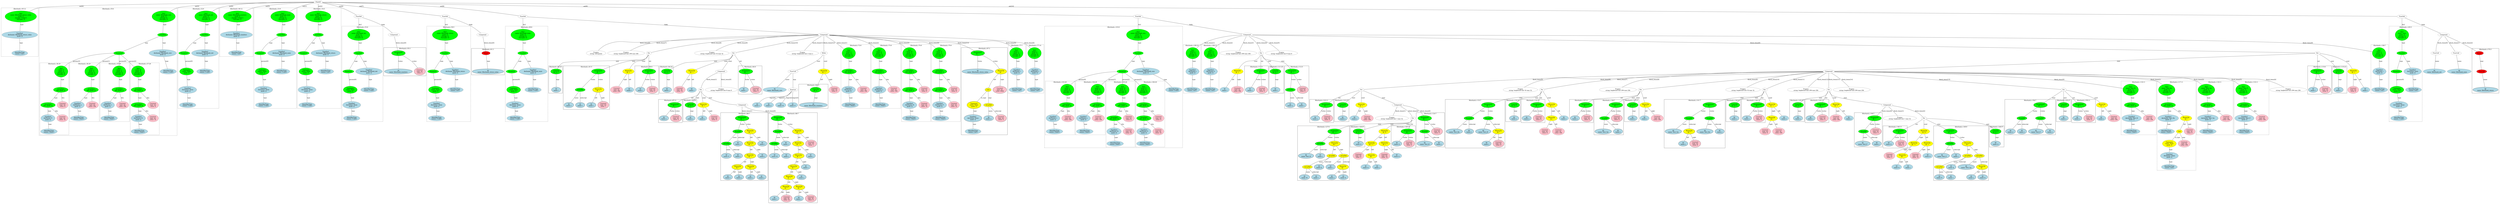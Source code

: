 strict graph "" {
	graph [bb="0,0,21407,2100"];
	node [label="\N"];
	subgraph cluster390 {
		graph [bb="13489,836.43,13697,1076.1",
			label="filterbank.c:137:11",
			lheight=0.21,
			lp="13593,1064.6",
			lwidth=1.43
		];
		391	[fillcolor=lightblue,
			height=0.74639,
			label="ID
name: j",
			pos="13538,881.9",
			style=filled,
			width=1.1392];
		390	[fillcolor=green,
			height=0.74639,
			label="Assignment
op: =",
			pos="13631,1018.3",
			style=filled,
			width=1.6106];
		390 -- 391	[label=lvalue,
			lp="13610,955.27",
			pos="13614,992.3 13597,967.86 13571,930.89 13555,906.82"];
		392	[fillcolor=pink,
			height=1.041,
			label="Constant
type: int
value: 0",
			pos="13643,881.9",
			style=filled,
			width=1.2767];
		390 -- 392	[label=rvalue,
			lp="13654,955.27",
			pos="13633,991.35 13635,970.91 13638,942.16 13640,919.39"];
	}
	subgraph cluster55 {
		graph [bb="1572,1519.7,1876,2023",
			label="filterbank.c:45:12",
			lheight=0.21,
			lp="1724,2011.5",
			lwidth=1.35,
			style=dashed
		];
		57	[fillcolor=lightblue,
			height=0.74639,
			label="IdentifierType
names: ['int']",
			pos="1724,1554.6",
			style="filled,dashed",
			width=1.8463];
		56	[fillcolor=lightblue,
			height=1.041,
			label="TypeDecl
declname: filterbank_return_value
quals: []",
			pos="1724,1743.9",
			style="filled,dashed",
			width=3.9873];
		56 -- 57	[label=type,
			lp="1736,1659.8",
			pos="1724,1706.4 1724,1669.6 1724,1613.9 1724,1581.5"];
		55	[fillcolor=green,
			height=1.6303,
			label="Decl
name: filterbank_return_value
quals: []
storage: ['static']
funcspec: []",
			pos="1732,1933.3",
			style="filled,dashed",
			width=3.5552];
		55 -- 56	[label=type,
			lp="1741,1849.1",
			pos="1729.5,1874.6 1728.2,1844.3 1726.7,1808 1725.6,1781.6"];
	}
	subgraph cluster456 {
		graph [bb="16217,238.69,16703,803.43",
			label="filterbank.c:149:9",
			lheight=0.21,
			lp="16460,791.93",
			lwidth=1.35
		];
		458	[fillcolor=lightblue,
			height=0.74639,
			label="ID
name: Vect_F",
			pos="16290,493.65",
			style=filled,
			width=1.8071];
		457	[fillcolor=green,
			height=0.5,
			label=ArrayRef,
			pos="16414,619.6",
			style=filled,
			width=1.2277];
		457 -- 458	[label=name,
			lp="16376,556.63",
			pos="16398,602.65 16377,581.47 16339,543.85 16314,519.07"];
		459	[fillcolor=lightblue,
			height=0.74639,
			label="ID
name: j",
			pos="16414,493.65",
			style=filled,
			width=1.1392];
		457 -- 459	[label=subscript,
			lp="16438,556.63",
			pos="16414,601.37 16414,580.48 16414,545.07 16414,520.81"];
		456	[fillcolor=green,
			height=0.74639,
			label="Assignment
op: +=",
			pos="16570,745.56",
			style=filled,
			width=1.6106];
		456 -- 457	[label=lvalue,
			lp="16519,682.58",
			pos="16541,721.82 16510,696.94 16461,657.73 16434,636.14"];
		460	[fillcolor=yellow,
			height=0.74639,
			label="BinaryOp
op: *",
			pos="16570,619.6",
			style=filled,
			width=1.3749];
		456 -- 460	[label=rvalue,
			lp="16587,682.58",
			pos="16570,718.57 16570,697.42 16570,667.7 16570,646.55"];
		461	[fillcolor=yellow,
			height=0.5,
			label=ArrayRef,
			pos="16517,493.65",
			style=filled,
			width=1.2277];
		460 -- 461	[label=left,
			lp="16556,556.63",
			pos="16559,593.22 16549,568.86 16533,532.73 16524,511.65"];
		466	[fillcolor=yellow,
			height=0.5,
			label=ArrayRef,
			pos="16623,493.65",
			style=filled,
			width=1.2277];
		460 -- 466	[label=right,
			lp="16613,556.63",
			pos="16581,593.22 16591,568.86 16607,532.73 16616,511.65"];
		462	[fillcolor=yellow,
			height=0.5,
			label=ArrayRef,
			pos="16269,378.3",
			style=filled,
			width=1.2277];
		461 -- 462	[label=name,
			lp="16414,430.67",
			pos="16498,477.12 16488,469.91 16476,461.72 16464,456.17 16436,443.37 16427,448.25 16398,438.17 16363,425.96 16355,420.59 16322,405.17 \
16313,401.23 16304,396.78 16296,392.7"];
		465	[fillcolor=lightblue,
			height=0.74639,
			label="ID
name: k",
			pos="16374,378.3",
			style=filled,
			width=1.1982];
		461 -- 465	[label=subscript,
			lp="16470,430.67",
			pos="16498,477.36 16472,457.36 16428,422.24 16400,399.9"];
		467	[fillcolor=lightblue,
			height=0.74639,
			label="ID
name: Vect_Up",
			pos="16507,378.3",
			style=filled,
			width=1.9838];
		466 -- 467	[label=name,
			lp="16580,430.67",
			pos="16607,476.89 16587,457.91 16555,425.83 16532,403.65"];
		468	[fillcolor=yellow,
			height=0.74639,
			label="BinaryOp
op: -",
			pos="16646,378.3",
			style=filled,
			width=1.3749];
		466 -- 468	[label=subscript,
			lp="16662,430.67",
			pos="16626,475.44 16630,456.73 16636,426.65 16641,405.11"];
		463	[fillcolor=lightblue,
			height=0.74639,
			label="ID
name: F",
			pos="16269,273.56",
			style=filled,
			width=1.2178];
		462 -- 463	[label=name,
			lp="16284,325.93",
			pos="16269,359.88 16269,343.62 16269,319.15 16269,300.58"];
		464	[fillcolor=lightblue,
			height=0.74639,
			label="ID
name: i",
			pos="16372,273.56",
			style=filled,
			width=1.1392];
		462 -- 464	[label=subscript,
			lp="16352,325.93",
			pos="16285,361.25 16303,343.87 16330,316.03 16350,296.6"];
		469	[fillcolor=lightblue,
			height=0.74639,
			label="ID
name: j",
			pos="16548,273.56",
			style=filled,
			width=1.1392];
		468 -- 469	[label=left,
			lp="16612,325.93",
			pos="16624,353.99 16607,336.82 16585,313.62 16569,296.73"];
		470	[fillcolor=lightblue,
			height=0.74639,
			label="ID
name: k",
			pos="16650,273.56",
			style=filled,
			width=1.1982];
		468 -- 470	[label=right,
			lp="16662,325.93",
			pos="16647,351.38 16648,335.8 16648,316.05 16649,300.48"];
	}
	subgraph cluster398 {
		graph [bb="13832,710.69,14090,1076.1",
			label="filterbank.c:138:7",
			lheight=0.21,
			lp="13961,1064.6",
			lwidth=1.35
		];
		400	[fillcolor=lightblue,
			height=0.74639,
			label="ID
name: Vect_Up",
			pos="13911,745.56",
			style=filled,
			width=1.9838];
		399	[fillcolor=green,
			height=0.5,
			label=ArrayRef,
			pos="13923,881.9",
			style=filled,
			width=1.2277];
		399 -- 400	[label=name,
			lp="13934,818.93",
			pos="13921,863.89 13919,840.87 13916,799.6 13913,772.65"];
		401	[fillcolor=lightblue,
			height=0.74639,
			label="ID
name: j",
			pos="14041,745.56",
			style=filled,
			width=1.1392];
		399 -- 401	[label=subscript,
			lp="14006,818.93",
			pos="13937,864.7 13958,840.97 13997,796.66 14021,769.56"];
		398	[fillcolor=green,
			height=0.74639,
			label="Assignment
op: =",
			pos="14023,1018.3",
			style=filled,
			width=1.6106];
		398 -- 399	[label=lvalue,
			lp="13999,955.27",
			pos="14005,992.61 13984,965.49 13953,922.66 13935,899.35"];
		402	[fillcolor=pink,
			height=1.041,
			label="Constant
type: int
value: 0",
			pos="14031,881.9",
			style=filled,
			width=1.2767];
		398 -- 402	[label=rvalue,
			lp="14044,955.27",
			pos="14025,991.35 14026,970.91 14027,942.16 14029,919.39"];
	}
	subgraph cluster187 {
		graph [bb="6130,238.69,6552,939.77",
			label="filterbank.c:89:7",
			lheight=0.21,
			lp="6341,928.27",
			lwidth=1.25
		];
		190	[fillcolor=lightblue,
			height=0.74639,
			label="ID
name: F",
			pos="6182,493.65",
			style=filled,
			width=1.2178];
		189	[fillcolor=green,
			height=0.5,
			label=ArrayRef,
			pos="6182,619.6",
			style=filled,
			width=1.2277];
		189 -- 190	[label=name,
			lp="6197.5,556.63",
			pos="6182,601.37 6182,580.48 6182,545.07 6182,520.81"];
		191	[fillcolor=lightblue,
			height=0.74639,
			label="ID
name: j",
			pos="6285,493.65",
			style=filled,
			width=1.1392];
		189 -- 191	[label=subscript,
			lp="6264.5,556.63",
			pos="6195.5,602.4 6213.5,580.74 6245.5,542.24 6265.9,517.61"];
		188	[fillcolor=green,
			height=0.5,
			label=ArrayRef,
			pos="6283,745.56",
			style=filled,
			width=1.2277];
		188 -- 189	[label=name,
			lp="6254.5,682.58",
			pos="6269.8,728.35 6250.4,704.6 6214.6,660.57 6195.2,636.81"];
		192	[fillcolor=lightblue,
			height=0.74639,
			label="ID
name: i",
			pos="6285,619.6",
			style=filled,
			width=1.1392];
		188 -- 192	[label=subscript,
			lp="6309.5,682.58",
			pos="6283.3,727.32 6283.6,706.43 6284.2,671.03 6284.6,646.77"];
		187	[fillcolor=green,
			height=0.74639,
			label="Assignment
op: =",
			pos="6325,881.9",
			style=filled,
			width=1.6106];
		187 -- 188	[label=lvalue,
			lp="6325,818.93",
			pos="6316.9,855 6308.5,828.01 6295.5,786.5 6288.3,763.45"];
		193	[fillcolor=yellow,
			height=0.74639,
			label="BinaryOp
op: +",
			pos="6395,745.56",
			style=filled,
			width=1.3749];
		187 -- 193	[label=rvalue,
			lp="6377,818.93",
			pos="6338.2,855.63 6350.7,831.62 6369.4,795.69 6381.9,771.71"];
		194	[fillcolor=yellow,
			height=0.74639,
			label="BinaryOp
op: +",
			pos="6394,619.6",
			style=filled,
			width=1.3749];
		193 -- 194	[label=left,
			lp="6404.5,682.58",
			pos="6394.8,718.57 6394.6,697.42 6394.4,667.7 6394.2,646.55"];
		203	[fillcolor=lightblue,
			height=0.74639,
			label="ID
name: i",
			pos="6503,619.6",
			style=filled,
			width=1.1392];
		193 -- 203	[label=right,
			lp="6469,682.58",
			pos="6415.6,720.95 6435,698.61 6464,665.31 6483.2,643.29"];
		195	[fillcolor=yellow,
			height=0.74639,
			label="BinaryOp
op: +",
			pos="6394,493.65",
			style=filled,
			width=1.3749];
		194 -- 195	[label=left,
			lp="6403.5,556.63",
			pos="6394,592.62 6394,571.46 6394,541.75 6394,520.6"];
		202	[fillcolor=lightblue,
			height=0.74639,
			label="ID
name: j",
			pos="6503,493.65",
			style=filled,
			width=1.1392];
		194 -- 202	[label=right,
			lp="6469,556.63",
			pos="6414.8,595 6434.4,572.66 6463.7,539.36 6483.1,517.33"];
		197	[fillcolor=lightblue,
			height=0.74639,
			label="ID
name: i",
			pos="6194,273.56",
			style=filled,
			width=1.1392];
		196	[fillcolor=yellow,
			height=0.74639,
			label="BinaryOp
op: *",
			pos="6282,378.3",
			style=filled,
			width=1.3749];
		196 -- 197	[label=left,
			lp="6253.5,325.93",
			pos="6261.8,353.73 6247.3,336.79 6227.8,314.07 6213.5,297.32"];
		198	[fillcolor=lightblue,
			height=0.74639,
			label="ID
name: j",
			pos="6294,273.56",
			style=filled,
			width=1.1392];
		196 -- 198	[label=right,
			lp="6302,325.93",
			pos="6285,351.38 6286.8,335.8 6289.2,316.05 6291,300.48"];
		195 -- 196	[label=left,
			lp="6347.5,430.67",
			pos="6371.3,469.71 6351.9,450.05 6324.1,421.86 6304.6,402.21"];
		199	[fillcolor=yellow,
			height=0.74639,
			label="BinaryOp
op: *",
			pos="6399,378.3",
			style=filled,
			width=1.3749];
		195 -- 199	[label=right,
			lp="6410,430.67",
			pos="6395.1,466.65 6396,448.22 6397,423.59 6397.9,405.19"];
		200	[fillcolor=lightblue,
			height=0.74639,
			label="ID
name: j",
			pos="6396,273.56",
			style=filled,
			width=1.1392];
		199 -- 200	[label=left,
			lp="6407.5,325.93",
			pos="6398.2,351.38 6397.8,335.8 6397.2,316.05 6396.8,300.48"];
		201	[fillcolor=lightblue,
			height=0.74639,
			label="ID
name: j",
			pos="6496,273.56",
			style=filled,
			width=1.1392];
		199 -- 201	[label=right,
			lp="6467,325.93",
			pos="6421,353.99 6437.2,336.82 6459.1,313.62 6475.1,296.73"];
	}
	subgraph cluster454 {
		graph [bb="17157,584.73,17276,803.43",
			label="filterbank.c:148:57",
			lheight=0.21,
			lp="17216,791.93",
			lwidth=1.43
		];
		455	[fillcolor=lightblue,
			height=0.74639,
			label="ID
name: k",
			pos="17212,619.6",
			style=filled,
			width=1.1982];
		454	[fillcolor=green,
			height=0.74639,
			label="UnaryOp
op: p++",
			pos="17212,745.56",
			style=filled,
			width=1.316];
		454 -- 455	[label=expr,
			lp="17224,682.58",
			pos="17212,718.57 17212,697.42 17212,667.7 17212,646.55"];
	}
	subgraph cluster502 {
		graph [bb="21177,1140.9,21399,1603.6",
			label="filterbank.c:170:3",
			lheight=0.21,
			lp="21288,1592.1",
			lwidth=1.35
		];
		504	[fillcolor=lightblue,
			height=0.74639,
			label="ID
name: filterbank_return",
			pos="21288,1175.8",
			style=filled,
			width=2.8481];
		503	[fillcolor=red,
			height=0.5,
			label=FuncCall,
			pos="21259,1365.2",
			style=filled,
			width=1.1916];
		503 -- 504	[label=name,
			lp="21288,1281",
			pos="21262,1346.9 21267,1313.9 21278,1241.9 21284,1203"];
		502	[fillcolor=red,
			height=0.5,
			label=Return,
			pos="21239,1554.6",
			style=filled,
			width=0.95686];
		502 -- 503	[label=expr,
			lp="21260,1470.4",
			pos="21241,1536.3 21245,1500.6 21253,1419.1 21257,1383.4"];
	}
	subgraph cluster442 {
		graph [bb="16937,574.13,17149,803.43",
			label="filterbank.c:148:13",
			lheight=0.21,
			lp="17043,791.93",
			lwidth=1.43
		];
		443	[fillcolor=lightblue,
			height=0.74639,
			label="ID
name: k",
			pos="16988,619.6",
			style=filled,
			width=1.1982];
		442	[fillcolor=green,
			height=0.74639,
			label="Assignment
op: =",
			pos="17003,745.56",
			style=filled,
			width=1.6106];
		442 -- 443	[label=lvalue,
			lp="17014,682.58",
			pos="17000,718.57 16997,697.42 16994,667.7 16991,646.55"];
		444	[fillcolor=pink,
			height=1.041,
			label="Constant
type: int
value: 0",
			pos="17095,619.6",
			style=filled,
			width=1.2767];
		442 -- 444	[label=rvalue,
			lp="17072,682.58",
			pos="17021,719.77 17036,700.27 17056,672.98 17072,651.96"];
	}
	subgraph cluster26 {
		graph [bb="361,702.69,1564,2023",
			label="filterbank.c:35:6",
			lheight=0.21,
			lp="962.5,2011.5",
			lwidth=1.25,
			style=dashed
		];
		subgraph cluster46 {
			graph [bb="1156,710.69,1410,1454.9",
				label="filterbank.c:38:29",
				lheight=0.21,
				lp="1283,1443.4",
				lwidth=1.35,
				style=dashed
			];
			50	[fillcolor=lightblue,
				height=0.74639,
				label="IdentifierType
names: ['float']",
				pos="1233,745.56",
				style="filled,dashed",
				width=1.9053];
			49	[fillcolor=lightblue,
				height=1.041,
				label="TypeDecl
declname: F
quals: []",
				pos="1228,881.9",
				style="filled,dashed",
				width=1.6499];
			49 -- 50	[label=type,
				lp="1243,818.93",
				pos="1229.4,844.19 1230.2,821.51 1231.3,792.94 1232,772.58"];
			48	[fillcolor=green,
				height=0.74639,
				label="ArrayDecl
dim_quals: []",
				pos="1228,1018.3",
				style="filled,dashed",
				width=1.7678];
			48 -- 49	[label=type,
				lp="1240,955.27",
				pos="1228,991.35 1228,970.91 1228,942.16 1228,919.39"];
			51	[fillcolor=pink,
				height=1.041,
				label="Constant
type: int
value: 32",
				pos="1353,881.9",
				style="filled,dashed",
				width=1.316];
			48 -- 51	[label=dim,
				lp="1302,955.27",
				pos="1250.6,992.92 1271.6,970.39 1302.8,936.82 1325.3,912.69"];
			47	[fillcolor=green,
				height=0.74639,
				label="ArrayDecl
dim_quals: []",
				pos="1228,1175.8",
				style="filled,dashed",
				width=1.7678];
			47 -- 48	[label=type,
				lp="1240,1091.6",
				pos="1228,1148.8 1228,1120.1 1228,1074.1 1228,1045.4"];
			52	[fillcolor=pink,
				height=1.041,
				label="Constant
type: int
value: 8",
				pos="1356,1018.3",
				style="filled,dashed",
				width=1.2767];
			47 -- 52	[label=dim,
				lp="1311,1091.6",
				pos="1248.3,1150.2 1270.6,1123 1306.6,1079.3 1330.8,1049.9"];
			46	[fillcolor=green,
				height=1.6303,
				label="Decl
name: F
quals: []
storage: []
funcspec: []",
				pos="1223,1365.2",
				style="filled,dashed",
				width=1.591];
			46 -- 47	[label=type,
				lp="1238,1281",
				pos="1224.5,1306.4 1225.5,1271.8 1226.6,1229.5 1227.3,1202.8"];
		}
		subgraph cluster34 {
			graph [bb="630,847.03,886,1454.9",
				label="filterbank.c:36:29",
				lheight=0.21,
				lp="758,1443.4",
				lwidth=1.35,
				style=dashed
			];
			37	[fillcolor=lightblue,
				height=0.74639,
				label="IdentifierType
names: ['float']",
				pos="707,881.9",
				style="filled,dashed",
				width=1.9053];
			36	[fillcolor=lightblue,
				height=1.041,
				label="TypeDecl
declname: y
quals: []",
				pos="697,1018.3",
				style="filled,dashed",
				width=1.6303];
			36 -- 37	[label=type,
				lp="714,955.27",
				pos="699.73,980.54 701.42,957.85 703.55,929.29 705.06,908.93"];
			35	[fillcolor=green,
				height=0.74639,
				label="ArrayDecl
dim_quals: []",
				pos="814,1175.8",
				style="filled,dashed",
				width=1.7678];
			35 -- 36	[label=type,
				lp="768,1091.6",
				pos="795.2,1149.8 775.31,1123.4 743.81,1081.5 721.87,1052.3"];
			38	[fillcolor=pink,
				height=1.041,
				label="Constant
type: int
value: 256",
				pos="826,1018.3",
				style="filled,dashed",
				width=1.4535];
			35 -- 38	[label=dim,
				lp="832,1091.6",
				pos="816.01,1148.8 817.97,1123.3 820.97,1084.4 823.18,1055.9"];
			34	[fillcolor=green,
				height=1.6303,
				label="Decl
name: y
quals: []
storage: []
funcspec: []",
				pos="819,1365.2",
				style="filled,dashed",
				width=1.591];
			34 -- 35	[label=type,
				lp="829,1281",
				pos="817.46,1306.4 816.54,1271.8 815.41,1229.5 814.69,1202.8"];
		}
		subgraph cluster29 {
			graph [bb="369,847.03,622,1454.9",
				label="filterbank.c:35:29",
				lheight=0.21,
				lp="495.5,1443.4",
				lwidth=1.35,
				style=dashed
			];
			32	[fillcolor=lightblue,
				height=0.74639,
				label="IdentifierType
names: ['float']",
				pos="446,881.9",
				style="filled,dashed",
				width=1.9053];
			31	[fillcolor=lightblue,
				height=1.041,
				label="TypeDecl
declname: r
quals: []",
				pos="434,1018.3",
				style="filled,dashed",
				width=1.591];
			31 -- 32	[label=type,
				lp="452,955.27",
				pos="437.28,980.54 439.31,957.85 441.86,929.29 443.68,908.93"];
			30	[fillcolor=green,
				height=0.74639,
				label="ArrayDecl
dim_quals: []",
				pos="550,1175.8",
				style="filled,dashed",
				width=1.7678];
			30 -- 31	[label=type,
				lp="504,1091.6",
				pos="531.36,1149.8 511.64,1123.4 480.41,1081.5 458.66,1052.3"];
			33	[fillcolor=pink,
				height=1.041,
				label="Constant
type: int
value: 256",
				pos="562,1018.3",
				style="filled,dashed",
				width=1.4535];
			30 -- 33	[label=dim,
				lp="568,1091.6",
				pos="552.01,1148.8 553.97,1123.3 556.97,1084.4 559.18,1055.9"];
			29	[fillcolor=green,
				height=1.6303,
				label="Decl
name: r
quals: []
storage: []
funcspec: []",
				pos="555,1365.2",
				style="filled,dashed",
				width=1.591];
			29 -- 30	[label=type,
				lp="565,1281",
				pos="553.46,1306.4 552.54,1271.8 551.41,1229.5 550.69,1202.8"];
		}
		subgraph cluster39 {
			graph [bb="894,710.69,1148,1454.9",
				label="filterbank.c:37:29",
				lheight=0.21,
				lp="1021,1443.4",
				lwidth=1.35,
				style=dashed
			];
			43	[fillcolor=lightblue,
				height=0.74639,
				label="IdentifierType
names: ['float']",
				pos="971,745.56",
				style="filled,dashed",
				width=1.9053];
			42	[fillcolor=lightblue,
				height=1.041,
				label="TypeDecl
declname: H
quals: []",
				pos="966,881.9",
				style="filled,dashed",
				width=1.6892];
			42 -- 43	[label=type,
				lp="981,818.93",
				pos="967.37,844.19 968.21,821.51 969.27,792.94 970.03,772.58"];
			41	[fillcolor=green,
				height=0.74639,
				label="ArrayDecl
dim_quals: []",
				pos="966,1018.3",
				style="filled,dashed",
				width=1.7678];
			41 -- 42	[label=type,
				lp="978,955.27",
				pos="966,991.35 966,970.91 966,942.16 966,919.39"];
			44	[fillcolor=pink,
				height=1.041,
				label="Constant
type: int
value: 32",
				pos="1092,881.9",
				style="filled,dashed",
				width=1.316];
			41 -- 44	[label=dim,
				lp="1040,955.27",
				pos="988.82,992.92 1010,970.39 1041.4,936.82 1064.1,912.69"];
			40	[fillcolor=green,
				height=0.74639,
				label="ArrayDecl
dim_quals: []",
				pos="1040,1175.8",
				style="filled,dashed",
				width=1.7678];
			40 -- 41	[label=type,
				lp="1015,1091.6",
				pos="1027.8,1149.1 1014,1120.2 991.82,1073.5 978.11,1044.7"];
			45	[fillcolor=pink,
				height=1.041,
				label="Constant
type: int
value: 8",
				pos="1094,1018.3",
				style="filled,dashed",
				width=1.2767];
			40 -- 45	[label=dim,
				lp="1082,1091.6",
				pos="1048.9,1149.1 1057.9,1123.3 1071.7,1083.4 1081.7,1054.6"];
			39	[fillcolor=green,
				height=1.6303,
				label="Decl
name: H
quals: []
storage: []
funcspec: []",
				pos="1040,1365.2",
				style="filled,dashed",
				width=1.591];
			39 -- 40	[label=type,
				lp="1052,1281",
				pos="1040,1306.4 1040,1271.8 1040,1229.5 1040,1202.8"];
		}
		28	[fillcolor=green,
			height=0.5,
			label=ParamList,
			pos="1040,1554.6",
			style="filled,dashed",
			width=1.3179];
		28 -- 29	[label="params[0]",
			lp="694,1470.4",
			pos="992.72,1552.1 911.61,1547.6 743.33,1529.2 626,1454.9 610.17,1444.8 596.32,1430.1 585.14,1415.4"];
		28 -- 34	[label="params[1]",
			lp="945,1470.4",
			pos="1013.6,1539.6 982.15,1522.2 929.06,1490.5 890,1454.9 876.44,1442.5 863.36,1427.4 852.21,1413.2"];
		28 -- 39	[label="params[2]",
			lp="1068,1470.4",
			pos="1040,1536.3 1040,1511 1040,1462.8 1040,1424.1"];
		28 -- 46	[label="params[3]",
			lp="1172,1470.4",
			pos="1059.5,1538.1 1082.6,1519.4 1121.8,1486.6 1152,1454.9 1164.5,1441.7 1177.2,1426.6 1188.3,1412.6"];
		27	[fillcolor=green,
			height=0.5,
			label=FuncDecl,
			pos="1444,1743.9",
			style="filled,dashed",
			width=1.2457];
		27 -- 28	[label=args,
			lp="1290.5,1659.8",
			pos="1415.6,1729.8 1341.6,1695.5 1143.5,1603.6 1068.9,1569"];
		53	[fillcolor=lightblue,
			height=1.041,
			label="TypeDecl
declname: filterbank_core
quals: []",
			pos="1444,1554.6",
			style="filled,dashed",
			width=3.1034];
		27 -- 53	[label=type,
			lp="1456,1659.8",
			pos="1444,1725.7 1444,1695.5 1444,1632.6 1444,1592.3"];
		54	[fillcolor=lightblue,
			height=0.74639,
			label="IdentifierType
names: ['void']",
			pos="1487,1365.2",
			style="filled,dashed",
			width=1.9053];
		53 -- 54	[label=type,
			lp="1477,1470.4",
			pos="1452.4,1517 1460.8,1480.3 1473.6,1424.6 1481,1392.1"];
		26	[fillcolor=green,
			height=1.6303,
			label="Decl
name: filterbank_core
quals: []
storage: []
funcspec: []",
			pos="1456,1933.3",
			style="filled,dashed",
			width=2.6713];
		26 -- 27	[label=type,
			lp="1464,1849.1",
			pos="1452.3,1874.6 1449.8,1835.9 1446.7,1787.5 1445.1,1762.2"];
	}
	subgraph cluster435 {
		graph [bb="15963,584.73,16209,939.77",
			label="filterbank.c:146:7",
			lheight=0.21,
			lp="16086,928.27",
			lwidth=1.35
		];
		437	[fillcolor=lightblue,
			height=0.74639,
			label="ID
name: Vect_F",
			pos="16036,619.6",
			style=filled,
			width=1.8071];
		436	[fillcolor=green,
			height=0.5,
			label=ArrayRef,
			pos="16044,745.56",
			style=filled,
			width=1.2277];
		436 -- 437	[label=name,
			lp="16056,682.58",
			pos="16043,727.32 16042,706.43 16039,671.03 16038,646.77"];
		438	[fillcolor=lightblue,
			height=0.74639,
			label="ID
name: j",
			pos="16160,619.6",
			style=filled,
			width=1.1392];
		436 -- 438	[label=subscript,
			lp="16134,682.58",
			pos="16059,728.61 16079,706.9 16116,667.93 16139,643.21"];
		435	[fillcolor=green,
			height=0.74639,
			label="Assignment
op: =",
			pos="16142,881.9",
			style=filled,
			width=1.6106];
		435 -- 436	[label=lvalue,
			lp="16119,818.93",
			pos="16124,856.26 16104,829.14 16073,786.31 16056,763"];
		439	[fillcolor=pink,
			height=1.041,
			label="Constant
type: int
value: 0",
			pos="16152,745.56",
			style=filled,
			width=1.2767];
		435 -- 439	[label=rvalue,
			lp="16164,818.93",
			pos="16144,855 16145,834.57 16148,805.81 16149,783.05"];
	}
	subgraph cluster489 {
		graph [bb="20474,847.03,20758,1833.6",
			label="filterbank.c:165:5",
			lheight=0.21,
			lp="20616,1822.1",
			lwidth=1.35,
			style=dashed
		];
		494	[fillcolor=lightblue,
			height=0.74639,
			label="IdentifierType
names: ['void']",
			pos="20557,881.9",
			style="filled,dashed",
			width=1.9053];
		493	[fillcolor=lightblue,
			height=1.041,
			label="TypeDecl
declname: None
quals: []",
			pos="20557,1018.3",
			style="filled,dashed",
			width=2.082];
		493 -- 494	[label=type,
			lp="20569,955.27",
			pos="20557,980.54 20557,957.85 20557,929.29 20557,908.93"];
		492	[fillcolor=green,
			height=1.041,
			label="Typename
name: None
quals: []",
			pos="20541,1175.8",
			style="filled,dashed",
			width=1.6303];
		492 -- 493	[label=type,
			lp="20562,1091.6",
			pos="20545,1138.3 20547,1113.5 20551,1080.6 20553,1055.8"];
		491	[fillcolor=green,
			height=0.5,
			label=ParamList,
			pos="20537,1365.2",
			style="filled,dashed",
			width=1.3179];
		491 -- 492	[label="params[0]",
			lp="20567,1281",
			pos="20537,1346.9 20538,1316.7 20539,1253.9 20540,1213.6"];
		490	[fillcolor=green,
			height=0.5,
			label=FuncDecl,
			pos="20585,1554.6",
			style="filled,dashed",
			width=1.2457];
		490 -- 491	[label=args,
			lp="20578,1470.4",
			pos="20581,1536.6 20572,1501 20551,1418.9 20541,1383.2"];
		495	[fillcolor=lightblue,
			height=1.041,
			label="TypeDecl
declname: main
quals: []",
			pos="20676,1365.2",
			style="filled,dashed",
			width=2.0428];
		490 -- 495	[label=type,
			lp="20640,1470.4",
			pos="20593,1536.6 20608,1506.3 20639,1442 20659,1401.7"];
		496	[fillcolor=lightblue,
			height=0.74639,
			label="IdentifierType
names: ['int']",
			pos="20684,1175.8",
			style="filled,dashed",
			width=1.8463];
		495 -- 496	[label=type,
			lp="20692,1281",
			pos="20678,1327.6 20679,1290.9 20682,1235.2 20683,1202.7"];
		489	[fillcolor=green,
			height=1.6303,
			label="Decl
name: main
quals: []
storage: []
funcspec: []",
			pos="20585,1743.9",
			style="filled,dashed",
			width=1.6106];
		489 -- 490	[label=type,
			lp="20597,1659.8",
			pos="20585,1685.2 20585,1646.5 20585,1598.1 20585,1572.8"];
	}
	subgraph cluster396 {
		graph [bb="13705,847.03,13824,1076.1",
			label="filterbank.c:137:27",
			lheight=0.21,
			lp="13764,1064.6",
			lwidth=1.43
		];
		397	[fillcolor=lightblue,
			height=0.74639,
			label="ID
name: j",
			pos="13769,881.9",
			style=filled,
			width=1.1392];
		396	[fillcolor=green,
			height=0.74639,
			label="UnaryOp
op: p++",
			pos="13769,1018.3",
			style=filled,
			width=1.316];
		396 -- 397	[label=expr,
			lp="13782,955.27",
			pos="13769,991.35 13769,967.71 13769,932.94 13769,909.19"];
	}
	subgraph cluster379 {
		graph [bb="12745,574.13,13272,1076.1",
			label="filterbank.c:133:7",
			lheight=0.21,
			lp="13008,1064.6",
			lwidth=1.35
		];
		381	[fillcolor=lightblue,
			height=0.74639,
			label="ID
name: Vect_Dn",
			pos="12824,745.56",
			style=filled,
			width=1.9838];
		380	[fillcolor=green,
			height=0.5,
			label=ArrayRef,
			pos="12954,881.9",
			style=filled,
			width=1.2277];
		380 -- 381	[label=name,
			lp="12916,818.93",
			pos="12939,864.96 12916,841.75 12874,798.43 12848,771.12"];
		382	[fillcolor=lightblue,
			height=0.74639,
			label="ID
name: j",
			pos="12954,745.56",
			style=filled,
			width=1.1392];
		380 -- 382	[label=subscript,
			lp="12978,818.93",
			pos="12954,863.89 12954,840.87 12954,799.6 12954,772.65"];
		379	[fillcolor=green,
			height=0.74639,
			label="Assignment
op: =",
			pos="13155,1018.3",
			style=filled,
			width=1.6106];
		379 -- 380	[label=lvalue,
			lp="13090,955.27",
			pos="13123,995.67 13082,968.15 13011,921.3 12976,897.59"];
		383	[fillcolor=green,
			height=0.5,
			label=ArrayRef,
			pos="13155,881.9",
			style=filled,
			width=1.2277];
		379 -- 383	[label=rvalue,
			lp="13172,955.27",
			pos="13155,991.35 13155,964.51 13155,923.32 13155,900.19"];
		384	[fillcolor=lightblue,
			height=0.74639,
			label="ID
name: Vect_H",
			pos="13080,745.56",
			style=filled,
			width=1.866];
		383 -- 384	[label=name,
			lp="13140,818.93",
			pos="13146,864.16 13133,841.09 13109,799.31 13094,772.27"];
		385	[fillcolor=yellow,
			height=0.74639,
			label="BinaryOp
op: *",
			pos="13215,745.56",
			style=filled,
			width=1.3749];
		383 -- 385	[label=subscript,
			lp="13210,818.93",
			pos="13162,864.16 13173,840.95 13192,798.8 13204,771.77"];
		386	[fillcolor=lightblue,
			height=0.74639,
			label="ID
name: j",
			pos="13112,619.6",
			style=filled,
			width=1.1392];
		385 -- 386	[label=left,
			lp="13180,682.58",
			pos="13195,720.66 13177,698.43 13149,665.52 13131,643.59"];
		387	[fillcolor=pink,
			height=1.041,
			label="Constant
type: int
value: 8",
			pos="13217,619.6",
			style=filled,
			width=1.2767];
		385 -- 387	[label=right,
			lp="13230,682.58",
			pos="13215,718.57 13216,700.82 13216,677.05 13216,657.37"];
	}
	subgraph cluster432 {
		graph [bb="15624,847.03,15743,1076.1",
			label="filterbank.c:145:27",
			lheight=0.21,
			lp="15684,1064.6",
			lwidth=1.43
		];
		433	[fillcolor=lightblue,
			height=0.74639,
			label="ID
name: j",
			pos="15688,881.9",
			style=filled,
			width=1.1392];
		432	[fillcolor=green,
			height=0.74639,
			label="UnaryOp
op: p++",
			pos="15688,1018.3",
			style=filled,
			width=1.316];
		432 -- 433	[label=expr,
			lp="15700,955.27",
			pos="15688,991.35 15688,967.71 15688,932.94 15688,909.19"];
	}
	subgraph cluster426 {
		graph [bb="15408,836.43,15616,1076.1",
			label="filterbank.c:145:11",
			lheight=0.21,
			lp="15512,1064.6",
			lwidth=1.43
		];
		427	[fillcolor=lightblue,
			height=0.74639,
			label="ID
name: j",
			pos="15457,881.9",
			style=filled,
			width=1.1392];
		426	[fillcolor=green,
			height=0.74639,
			label="Assignment
op: =",
			pos="15550,1018.3",
			style=filled,
			width=1.6106];
		426 -- 427	[label=lvalue,
			lp="15529,955.27",
			pos="15533,992.3 15516,967.86 15490,930.89 15474,906.82"];
		428	[fillcolor=pink,
			height=1.041,
			label="Constant
type: int
value: 0",
			pos="15562,881.9",
			style=filled,
			width=1.2767];
		426 -- 428	[label=rvalue,
			lp="15573,955.27",
			pos="15552,991.35 15554,970.91 15557,942.16 15559,919.39"];
	}
	subgraph cluster481 {
		graph [bb="17284,710.69,17734,1076.1",
			label="filterbank.c:156:7",
			lheight=0.21,
			lp="17509,1064.6",
			lwidth=1.35
		];
		483	[fillcolor=lightblue,
			height=0.74639,
			label="ID
name: y",
			pos="17335,745.56",
			style=filled,
			width=1.1982];
		482	[fillcolor=green,
			height=0.5,
			label=ArrayRef,
			pos="17437,881.9",
			style=filled,
			width=1.2277];
		482 -- 483	[label=name,
			lp="17412,818.93",
			pos="17424,864.43 17407,840.89 17374,797.48 17353,770.42"];
		484	[fillcolor=lightblue,
			height=0.74639,
			label="ID
name: j",
			pos="17437,745.56",
			style=filled,
			width=1.1392];
		482 -- 484	[label=subscript,
			lp="17462,818.93",
			pos="17437,863.89 17437,840.87 17437,799.6 17437,772.65"];
		481	[fillcolor=green,
			height=0.74639,
			label="Assignment
op: +=",
			pos="17499,1018.3",
			style=filled,
			width=1.6106];
		481 -- 482	[label=lvalue,
			lp="17491,955.27",
			pos="17487,991.66 17475,964.71 17456,923.04 17445,899.88"];
		485	[fillcolor=green,
			height=0.5,
			label=ArrayRef,
			pos="17561,881.9",
			style=filled,
			width=1.2277];
		481 -- 485	[label=rvalue,
			lp="17547,955.27",
			pos="17511,991.66 17523,964.71 17542,923.04 17553,899.88"];
		486	[fillcolor=lightblue,
			height=0.74639,
			label="ID
name: Vect_F",
			pos="17561,745.56",
			style=filled,
			width=1.8071];
		485 -- 486	[label=name,
			lp="17576,818.93",
			pos="17561,863.89 17561,840.87 17561,799.6 17561,772.65"];
		487	[fillcolor=lightblue,
			height=0.74639,
			label="ID
name: j",
			pos="17685,745.56",
			style=filled,
			width=1.1392];
		485 -- 487	[label=subscript,
			lp="17652,818.93",
			pos="17577,864.76 17592,849.22 17615,824.96 17635,803.43 17645,792.38 17656,779.89 17665,769.44"];
	}
	subgraph cluster2 {
		graph [bb="8,983.38,353,2023",
			label="filterbank.c:32:6",
			lheight=0.21,
			lp="180.5,2011.5",
			lwidth=1.25,
			style=dashed
		];
		7	[fillcolor=lightblue,
			height=0.74639,
			label="IdentifierType
names: ['void']",
			pos="91,1018.3",
			style="filled,dashed",
			width=1.9053];
		6	[fillcolor=lightblue,
			height=1.041,
			label="TypeDecl
declname: None
quals: []",
			pos="91,1175.8",
			style="filled,dashed",
			width=2.082];
		6 -- 7	[label=type,
			lp="103,1091.6",
			pos="91,1137.9 91,1109.4 91,1070.5 91,1045.2"];
		5	[fillcolor=green,
			height=1.041,
			label="Typename
name: None
quals: []",
			pos="83,1365.2",
			style="filled,dashed",
			width=1.6303];
		5 -- 6	[label=type,
			lp="99,1281",
			pos="84.561,1327.6 85.971,1294.6 88.034,1246.3 89.442,1213.3"];
		4	[fillcolor=green,
			height=0.5,
			label=ParamList,
			pos="63,1554.6",
			style="filled,dashed",
			width=1.3179];
		4 -- 5	[label="params[0]",
			lp="101,1470.4",
			pos="64.846,1536.3 68.076,1506 74.817,1442.9 79.114,1402.6"];
		3	[fillcolor=green,
			height=0.5,
			label=FuncDecl,
			pos="237,1743.9",
			style="filled,dashed",
			width=1.2457];
		3 -- 4	[label=args,
			lp="152.5,1659.8",
			pos="215.47,1727.9 190.64,1709.8 149.46,1677.8 120,1644.3 99.951,1621.4 81.936,1590.9 71.747,1572.3"];
		8	[fillcolor=lightblue,
			height=1.041,
			label="TypeDecl
declname: filterbank_init
quals: []",
			pos="237,1554.6",
			style="filled,dashed",
			width=3.0052];
		3 -- 8	[label=type,
			lp="249,1659.8",
			pos="237,1725.7 237,1695.5 237,1632.6 237,1592.3"];
		9	[fillcolor=lightblue,
			height=0.74639,
			label="IdentifierType
names: ['void']",
			pos="237,1365.2",
			style="filled,dashed",
			width=1.9053];
		8 -- 9	[label=type,
			lp="249,1470.4",
			pos="237,1517 237,1480.3 237,1424.6 237,1392.1"];
		2	[fillcolor=green,
			height=1.6303,
			label="Decl
name: filterbank_init
quals: []
storage: []
funcspec: []",
			pos="245,1933.3",
			style="filled,dashed",
			width=2.5731];
		2 -- 3	[label=type,
			lp="254,1849.1",
			pos="242.53,1874.6 240.88,1835.9 238.82,1787.5 237.74,1762.2"];
	}
	subgraph cluster377 {
		graph [bb="12618,847.03,12737,1076.1",
			label="filterbank.c:132:31",
			lheight=0.21,
			lp="12678,1064.6",
			lwidth=1.43
		];
		378	[fillcolor=lightblue,
			height=0.74639,
			label="ID
name: j",
			pos="12682,881.9",
			style=filled,
			width=1.1392];
		377	[fillcolor=green,
			height=0.74639,
			label="UnaryOp
op: p++",
			pos="12682,1018.3",
			style=filled,
			width=1.316];
		377 -- 378	[label=expr,
			lp="12694,955.27",
			pos="12682,991.35 12682,967.71 12682,932.94 12682,909.19"];
	}
	subgraph cluster479 {
		graph [bb="17157,847.03,17276,1076.1",
			label="filterbank.c:155:27",
			lheight=0.21,
			lp="17216,1064.6",
			lwidth=1.43
		];
		480	[fillcolor=lightblue,
			height=0.74639,
			label="ID
name: j",
			pos="17221,881.9",
			style=filled,
			width=1.1392];
		479	[fillcolor=green,
			height=0.74639,
			label="UnaryOp
op: p++",
			pos="17221,1018.3",
			style=filled,
			width=1.316];
		479 -- 480	[label=expr,
			lp="17234,955.27",
			pos="17221,991.35 17221,967.71 17221,932.94 17221,909.19"];
	}
	subgraph cluster338 {
		graph [bb="11924,574.13,12136,803.43",
			label="filterbank.c:126:13",
			lheight=0.21,
			lp="12030,791.93",
			lwidth=1.43
		];
		339	[fillcolor=lightblue,
			height=0.74639,
			label="ID
name: k",
			pos="11975,619.6",
			style=filled,
			width=1.1982];
		338	[fillcolor=green,
			height=0.74639,
			label="Assignment
op: =",
			pos="12070,745.56",
			style=filled,
			width=1.6106];
		338 -- 339	[label=lvalue,
			lp="12046,682.58",
			pos="12051,720.07 12034,698.05 12010,665.94 11993,644.2"];
		340	[fillcolor=pink,
			height=1.041,
			label="Constant
type: int
value: 0",
			pos="12082,619.6",
			style=filled,
			width=1.2767];
		338 -- 340	[label=rvalue,
			lp="12094,682.58",
			pos="12073,718.57 12074,700.82 12077,677.05 12078,657.37"];
	}
	subgraph cluster352 {
		graph [bb="11173,238.69,11635,803.43",
			label="filterbank.c:127:9",
			lheight=0.21,
			lp="11404,791.93",
			lwidth=1.35
		];
		354	[fillcolor=lightblue,
			height=0.74639,
			label="ID
name: Vect_H",
			pos="11248,493.65",
			style=filled,
			width=1.866];
		353	[fillcolor=green,
			height=0.5,
			label=ArrayRef,
			pos="11374,619.6",
			style=filled,
			width=1.2277];
		353 -- 354	[label=name,
			lp="11334,556.63",
			pos="11358,602.65 11336,581.47 11298,543.85 11273,519.07"];
		355	[fillcolor=lightblue,
			height=0.74639,
			label="ID
name: j",
			pos="11374,493.65",
			style=filled,
			width=1.1392];
		353 -- 355	[label=subscript,
			lp="11398,556.63",
			pos="11374,601.37 11374,580.48 11374,545.07 11374,520.81"];
		352	[fillcolor=green,
			height=0.74639,
			label="Assignment
op: +=",
			pos="11502,745.56",
			style=filled,
			width=1.6106];
		352 -- 353	[label=lvalue,
			lp="11463,682.58",
			pos="11478,720.95 11452,696.23 11413,658.07 11391,636.63"];
		356	[fillcolor=yellow,
			height=0.74639,
			label="BinaryOp
op: *",
			pos="11502,619.6",
			style=filled,
			width=1.3749];
		352 -- 356	[label=rvalue,
			lp="11519,682.58",
			pos="11502,718.57 11502,697.42 11502,667.7 11502,646.55"];
		357	[fillcolor=yellow,
			height=0.5,
			label=ArrayRef,
			pos="11477,493.65",
			style=filled,
			width=1.2277];
		356 -- 357	[label=left,
			lp="11500,556.63",
			pos="11497,592.62 11492,568.34 11485,532.78 11480,511.85"];
		362	[fillcolor=yellow,
			height=0.5,
			label=ArrayRef,
			pos="11583,493.65",
			style=filled,
			width=1.2277];
		356 -- 362	[label=right,
			lp="11561,556.63",
			pos="11518,594.11 11534,569.56 11558,532.44 11572,511.17"];
		358	[fillcolor=yellow,
			height=0.5,
			label=ArrayRef,
			pos="11261,378.3",
			style=filled,
			width=1.2277];
		357 -- 358	[label=name,
			lp="11392,430.67",
			pos="11457,477.27 11447,470.26 11435,462.21 11424,456.17 11404,445.76 11397,447.25 11377,438.17 11345,424.07 11310,405.63 11286,393.17"];
		361	[fillcolor=lightblue,
			height=0.74639,
			label="ID
name: k",
			pos="11366,378.3",
			style=filled,
			width=1.1982];
		357 -- 361	[label=subscript,
			lp="11446,430.67",
			pos="11461,476.41 11442,456.82 11410,423.79 11388,401.76"];
		363	[fillcolor=lightblue,
			height=0.74639,
			label="ID
name: r",
			pos="11469,378.3",
			style=filled,
			width=1.1589];
		362 -- 363	[label=name,
			lp="11542,430.67",
			pos="11567,476.41 11547,456.7 11513,423.37 11491,401.35"];
		364	[fillcolor=yellow,
			height=0.74639,
			label="BinaryOp
op: -",
			pos="11578,378.3",
			style=filled,
			width=1.3749];
		362 -- 364	[label=subscript,
			lp="11606,430.67",
			pos="11582,475.44 11581,456.86 11580,427.05 11579,405.54"];
		359	[fillcolor=lightblue,
			height=0.74639,
			label="ID
name: H",
			pos="11235,273.56",
			style=filled,
			width=1.2571];
		358 -- 359	[label=name,
			lp="11266,325.93",
			pos="11257,360.34 11253,344.04 11246,319.18 11242,300.42"];
		360	[fillcolor=lightblue,
			height=0.74639,
			label="ID
name: i",
			pos="11339,273.56",
			style=filled,
			width=1.1392];
		358 -- 360	[label=subscript,
			lp="11330,325.93",
			pos="11274,360.8 11286,343.78 11307,317.1 11321,297.92"];
		365	[fillcolor=lightblue,
			height=0.74639,
			label="ID
name: j",
			pos="11480,273.56",
			style=filled,
			width=1.1392];
		364 -- 365	[label=left,
			lp="11544,325.93",
			pos="11556,353.99 11539,336.82 11517,313.62 11501,296.73"];
		366	[fillcolor=lightblue,
			height=0.74639,
			label="ID
name: k",
			pos="11582,273.56",
			style=filled,
			width=1.1982];
		364 -- 366	[label=right,
			lp="11594,325.93",
			pos="11579,351.38 11580,335.8 11580,316.05 11581,300.48"];
	}
	subgraph cluster415 {
		graph [bb="14655,574.13,15191,1076.1",
			label="filterbank.c:141:7",
			lheight=0.21,
			lp="14923,1064.6",
			lwidth=1.35
		];
		417	[fillcolor=lightblue,
			height=0.74639,
			label="ID
name: Vect_Up",
			pos="14734,745.56",
			style=filled,
			width=1.9838];
		416	[fillcolor=green,
			height=0.5,
			label=ArrayRef,
			pos="14873,881.9",
			style=filled,
			width=1.2277];
		416 -- 417	[label=name,
			lp="14832,818.93",
			pos="14857,864.96 14832,841.68 14787,798.17 14759,770.88"];
		418	[fillcolor=yellow,
			height=0.74639,
			label="BinaryOp
op: *",
			pos="14873,745.56",
			style=filled,
			width=1.3749];
		416 -- 418	[label=subscript,
			lp="14898,818.93",
			pos="14873,863.89 14873,840.87 14873,799.6 14873,772.65"];
		419	[fillcolor=lightblue,
			height=0.74639,
			label="ID
name: j",
			pos="14820,619.6",
			style=filled,
			width=1.1392];
		418 -- 419	[label=left,
			lp="14860,682.58",
			pos="14862,719.17 14853,697.78 14840,667.33 14831,645.95"];
		420	[fillcolor=pink,
			height=1.041,
			label="Constant
type: int
value: 8",
			pos="14925,619.6",
			style=filled,
			width=1.2767];
		418 -- 420	[label=right,
			lp="14916,682.58",
			pos="14884,719.17 14891,700.76 14902,675.63 14910,655.35"];
		415	[fillcolor=green,
			height=0.74639,
			label="Assignment
op: =",
			pos="15056,1018.3",
			style=filled,
			width=1.6106];
		415 -- 416	[label=lvalue,
			lp="14998,955.27",
			pos="15026,995.07 14988,967.64 14926,921.7 14894,898.02"];
		421	[fillcolor=green,
			height=0.5,
			label=ArrayRef,
			pos="15056,881.9",
			style=filled,
			width=1.2277];
		415 -- 421	[label=rvalue,
			lp="15073,955.27",
			pos="15056,991.35 15056,964.51 15056,923.32 15056,900.19"];
		422	[fillcolor=lightblue,
			height=0.74639,
			label="ID
name: Vect_Dn",
			pos="15012,745.56",
			style=filled,
			width=1.9838];
		421 -- 422	[label=name,
			lp="15054,818.93",
			pos="15050,863.89 15043,840.87 15029,799.6 15021,772.65"];
		423	[fillcolor=lightblue,
			height=0.74639,
			label="ID
name: j",
			pos="15142,745.56",
			style=filled,
			width=1.1392];
		421 -- 423	[label=subscript,
			lp="15124,818.93",
			pos="15067,864.16 15082,840.67 15109,797.78 15126,770.8"];
	}
	subgraph cluster473 {
		graph [bb="17742,836.43,17950,1076.1",
			label="filterbank.c:155:11",
			lheight=0.21,
			lp="17846,1064.6",
			lwidth=1.43
		];
		474	[fillcolor=lightblue,
			height=0.74639,
			label="ID
name: j",
			pos="17791,881.9",
			style=filled,
			width=1.1392];
		473	[fillcolor=green,
			height=0.74639,
			label="Assignment
op: =",
			pos="17808,1018.3",
			style=filled,
			width=1.6106];
		473 -- 474	[label=lvalue,
			lp="17819,955.27",
			pos="17805,991.35 17802,967.56 17797,932.49 17794,908.73"];
		475	[fillcolor=pink,
			height=1.041,
			label="Constant
type: int
value: 0",
			pos="17896,881.9",
			style=filled,
			width=1.2767];
		473 -- 475	[label=rvalue,
			lp="17869,955.27",
			pos="17824,992.3 17839,970.59 17859,939 17875,915.34"];
	}
	subgraph cluster413 {
		graph [bb="14528,847.03,14647,1076.1",
			label="filterbank.c:140:31",
			lheight=0.21,
			lp="14588,1064.6",
			lwidth=1.43
		];
		414	[fillcolor=lightblue,
			height=0.74639,
			label="ID
name: j",
			pos="14592,881.9",
			style=filled,
			width=1.1392];
		413	[fillcolor=green,
			height=0.74639,
			label="UnaryOp
op: p++",
			pos="14592,1018.3",
			style=filled,
			width=1.316];
		413 -- 414	[label=expr,
			lp="14604,955.27",
			pos="14592,991.35 14592,967.71 14592,932.94 14592,909.19"];
	}
	subgraph cluster62 {
		graph [bb="2906,847.03,3251,1833.6",
			label="filterbank.c:53:6",
			lheight=0.21,
			lp="3078.5,1822.1",
			lwidth=1.25,
			style=dashed
		];
		67	[fillcolor=lightblue,
			height=0.74639,
			label="IdentifierType
names: ['void']",
			pos="2989,881.9",
			style="filled,dashed",
			width=1.9053];
		66	[fillcolor=lightblue,
			height=1.041,
			label="TypeDecl
declname: None
quals: []",
			pos="2989,1018.3",
			style="filled,dashed",
			width=2.082];
		66 -- 67	[label=type,
			lp="3001,955.27",
			pos="2989,980.54 2989,957.85 2989,929.29 2989,908.93"];
		65	[fillcolor=green,
			height=1.041,
			label="Typename
name: None
quals: []",
			pos="2981,1175.8",
			style="filled,dashed",
			width=1.6303];
		65 -- 66	[label=type,
			lp="2998,1091.6",
			pos="2982.9,1138.3 2984.2,1113.5 2985.8,1080.6 2987.1,1055.8"];
		64	[fillcolor=green,
			height=0.5,
			label=ParamList,
			pos="2961,1365.2",
			style="filled,dashed",
			width=1.3179];
		64 -- 65	[label="params[0]",
			lp="2999,1281",
			pos="2962.8,1346.9 2966.1,1316.6 2972.8,1253.5 2977.1,1213.2"];
		63	[fillcolor=green,
			height=0.5,
			label=FuncDecl,
			pos="3048,1554.6",
			style="filled,dashed",
			width=1.2457];
		63 -- 64	[label=args,
			lp="3024.5,1470.4",
			pos="3040.1,1536.6 3023.6,1500.9 2985.3,1418.5 2968.8,1383"];
		68	[fillcolor=lightblue,
			height=1.041,
			label="TypeDecl
declname: filterbank_init
quals: []",
			pos="3135,1365.2",
			style="filled,dashed",
			width=3.0052];
		63 -- 68	[label=type,
			lp="3101,1470.4",
			pos="3055.9,1536.6 3069.9,1506.4 3099.4,1442.8 3118.2,1402.4"];
		69	[fillcolor=lightblue,
			height=0.74639,
			label="IdentifierType
names: ['void']",
			pos="3135,1175.8",
			style="filled,dashed",
			width=1.9053];
		68 -- 69	[label=type,
			lp="3147,1281",
			pos="3135,1327.6 3135,1290.9 3135,1235.2 3135,1202.7"];
		62	[fillcolor=green,
			height=1.6303,
			label="Decl
name: filterbank_init
quals: []
storage: []
funcspec: []",
			pos="3048,1743.9",
			style="filled,dashed",
			width=2.5731];
		62 -- 63	[label=type,
			lp="3060,1659.8",
			pos="3048,1685.2 3048,1646.5 3048,1598.1 3048,1572.8"];
	}
	subgraph cluster369 {
		graph [bb="12402,836.43,12610,1076.1",
			label="filterbank.c:132:11",
			lheight=0.21,
			lp="12506,1064.6",
			lwidth=1.43
		];
		370	[fillcolor=lightblue,
			height=0.74639,
			label="ID
name: j",
			pos="12451,881.9",
			style=filled,
			width=1.1392];
		369	[fillcolor=green,
			height=0.74639,
			label="Assignment
op: =",
			pos="12544,1018.3",
			style=filled,
			width=1.6106];
		369 -- 370	[label=lvalue,
			lp="12523,955.27",
			pos="12527,992.3 12510,967.86 12484,930.89 12468,906.82"];
		371	[fillcolor=pink,
			height=1.041,
			label="Constant
type: int
value: 0",
			pos="12556,881.9",
			style=filled,
			width=1.2767];
		369 -- 371	[label=rvalue,
			lp="12567,955.27",
			pos="12546,991.35 12548,970.91 12551,942.16 12553,919.39"];
	}
	subgraph cluster350 {
		graph [bb="11046,584.73,11165,803.43",
			label="filterbank.c:126:57",
			lheight=0.21,
			lp="11106,791.93",
			lwidth=1.43
		];
		351	[fillcolor=lightblue,
			height=0.74639,
			label="ID
name: k",
			pos="11110,619.6",
			style=filled,
			width=1.1982];
		350	[fillcolor=green,
			height=0.74639,
			label="UnaryOp
op: p++",
			pos="11110,745.56",
			style=filled,
			width=1.316];
		350 -- 351	[label=expr,
			lp="11122,682.58",
			pos="11110,718.57 11110,697.42 11110,667.7 11110,646.55"];
	}
	subgraph cluster58 {
		graph [bb="1884,1519.7,2158,2023",
			label="filterbank.c:46:12",
			lheight=0.21,
			lp="2021,2011.5",
			lwidth=1.35,
			style=dashed
		];
		60	[fillcolor=lightblue,
			height=0.74639,
			label="IdentifierType
names: ['int']",
			pos="2021,1554.6",
			style="filled,dashed",
			width=1.8463];
		59	[fillcolor=lightblue,
			height=1.041,
			label="TypeDecl
declname: filterbank_numiters
quals: []",
			pos="2021,1743.9",
			style="filled,dashed",
			width=3.5945];
		59 -- 60	[label=type,
			lp="2033,1659.8",
			pos="2021,1706.4 2021,1669.6 2021,1613.9 2021,1581.5"];
		58	[fillcolor=green,
			height=1.6303,
			label="Decl
name: filterbank_numiters
quals: []
storage: ['static']
funcspec: []",
			pos="2029,1933.3",
			style="filled,dashed",
			width=3.1623];
		58 -- 59	[label=type,
			lp="2038,1849.1",
			pos="2026.5,1874.6 2025.2,1844.3 2023.7,1808 2022.6,1781.6"];
	}
	subgraph cluster405 {
		graph [bb="14312,836.43,14520,1076.1",
			label="filterbank.c:140:11",
			lheight=0.21,
			lp="14416,1064.6",
			lwidth=1.43
		];
		406	[fillcolor=lightblue,
			height=0.74639,
			label="ID
name: j",
			pos="14361,881.9",
			style=filled,
			width=1.1392];
		405	[fillcolor=green,
			height=0.74639,
			label="Assignment
op: =",
			pos="14454,1018.3",
			style=filled,
			width=1.6106];
		405 -- 406	[label=lvalue,
			lp="14433,955.27",
			pos="14437,992.3 14420,967.86 14394,930.89 14378,906.82"];
		407	[fillcolor=pink,
			height=1.041,
			label="Constant
type: int
value: 0",
			pos="14466,881.9",
			style=filled,
			width=1.2767];
		405 -- 407	[label=rvalue,
			lp="14477,955.27",
			pos="14456,991.35 14458,970.91 14461,942.16 14463,919.39"];
	}
	subgraph cluster10 {
		graph [bb="2166,983.38,2525,2023",
			label="filterbank.c:33:6",
			lheight=0.21,
			lp="2345.5,2011.5",
			lwidth=1.25,
			style=dashed
		];
		15	[fillcolor=lightblue,
			height=0.74639,
			label="IdentifierType
names: ['void']",
			pos="2249,1018.3",
			style="filled,dashed",
			width=1.9053];
		14	[fillcolor=lightblue,
			height=1.041,
			label="TypeDecl
declname: None
quals: []",
			pos="2249,1175.8",
			style="filled,dashed",
			width=2.082];
		14 -- 15	[label=type,
			lp="2261,1091.6",
			pos="2249,1137.9 2249,1109.4 2249,1070.5 2249,1045.2"];
		13	[fillcolor=green,
			height=1.041,
			label="Typename
name: None
quals: []",
			pos="2241,1365.2",
			style="filled,dashed",
			width=1.6303];
		13 -- 14	[label=type,
			lp="2257,1281",
			pos="2242.6,1327.6 2244,1294.6 2246,1246.3 2247.4,1213.3"];
		12	[fillcolor=green,
			height=0.5,
			label=ParamList,
			pos="2221,1554.6",
			style="filled,dashed",
			width=1.3179];
		12 -- 13	[label="params[0]",
			lp="2259,1470.4",
			pos="2222.8,1536.3 2226.1,1506 2232.8,1442.9 2237.1,1402.6"];
		11	[fillcolor=green,
			height=0.5,
			label=FuncDecl,
			pos="2402,1743.9",
			style="filled,dashed",
			width=1.2457];
		11 -- 12	[label=args,
			lp="2311.5,1659.8",
			pos="2379.1,1728.1 2352.7,1710.3 2309,1678.6 2278,1644.3 2257.6,1621.7 2239.7,1591.1 2229.6,1572.4"];
		16	[fillcolor=lightblue,
			height=1.041,
			label="TypeDecl
declname: filterbank_main
quals: []",
			pos="2402,1554.6",
			style="filled,dashed",
			width=3.2016];
		11 -- 16	[label=type,
			lp="2414,1659.8",
			pos="2402,1725.7 2402,1695.5 2402,1632.6 2402,1592.3"];
		17	[fillcolor=lightblue,
			height=0.74639,
			label="IdentifierType
names: ['void']",
			pos="2402,1365.2",
			style="filled,dashed",
			width=1.9053];
		16 -- 17	[label=type,
			lp="2414,1470.4",
			pos="2402,1517 2402,1480.3 2402,1424.6 2402,1392.1"];
		10	[fillcolor=green,
			height=1.6303,
			label="Decl
name: filterbank_main
quals: []
storage: []
funcspec: []",
			pos="2414,1933.3",
			style="filled,dashed",
			width=2.7499];
		10 -- 11	[label=type,
			lp="2422,1849.1",
			pos="2410.3,1874.6 2407.8,1835.9 2404.7,1787.5 2403.1,1762.2"];
	}
	subgraph cluster18 {
		graph [bb="2533,983.38,2898,2023",
			label="filterbank.c:34:5",
			lheight=0.21,
			lp="2715.5,2011.5",
			lwidth=1.25,
			style=dashed
		];
		23	[fillcolor=lightblue,
			height=0.74639,
			label="IdentifierType
names: ['void']",
			pos="2616,1018.3",
			style="filled,dashed",
			width=1.9053];
		22	[fillcolor=lightblue,
			height=1.041,
			label="TypeDecl
declname: None
quals: []",
			pos="2616,1175.8",
			style="filled,dashed",
			width=2.082];
		22 -- 23	[label=type,
			lp="2628,1091.6",
			pos="2616,1137.9 2616,1109.4 2616,1070.5 2616,1045.2"];
		21	[fillcolor=green,
			height=1.041,
			label="Typename
name: None
quals: []",
			pos="2604,1365.2",
			style="filled,dashed",
			width=1.6303];
		21 -- 22	[label=type,
			lp="2622,1281",
			pos="2606.3,1327.6 2608.5,1294.6 2611.6,1246.3 2613.7,1213.3"];
		20	[fillcolor=green,
			height=0.5,
			label=ParamList,
			pos="2588,1554.6",
			style="filled,dashed",
			width=1.3179];
		20 -- 21	[label="params[0]",
			lp="2624,1470.4",
			pos="2589.5,1536.3 2592.1,1506.1 2597.4,1443.2 2600.9,1403"];
		19	[fillcolor=green,
			height=0.5,
			label=FuncDecl,
			pos="2685,1743.9",
			style="filled,dashed",
			width=1.2457];
		19 -- 20	[label=args,
			lp="2657.5,1659.8",
			pos="2676.2,1726 2657.8,1690.3 2615.1,1607.9 2596.7,1572.4"];
		24	[fillcolor=lightblue,
			height=1.041,
			label="TypeDecl
declname: filterbank_return
quals: []",
			pos="2772,1554.6",
			style="filled,dashed",
			width=3.2802];
		19 -- 24	[label=type,
			lp="2738,1659.8",
			pos="2692.9,1726 2706.9,1695.8 2736.4,1632.2 2755.2,1591.8"];
		25	[fillcolor=lightblue,
			height=0.74639,
			label="IdentifierType
names: ['int']",
			pos="2772,1365.2",
			style="filled,dashed",
			width=1.8463];
		24 -- 25	[label=type,
			lp="2784,1470.4",
			pos="2772,1517 2772,1480.3 2772,1424.6 2772,1392.1"];
		18	[fillcolor=green,
			height=1.6303,
			label="Decl
name: filterbank_return
quals: []
storage: []
funcspec: []",
			pos="2685,1933.3",
			style="filled,dashed",
			width=2.8481];
		18 -- 19	[label=type,
			lp="2697,1849.1",
			pos="2685,1874.6 2685,1835.9 2685,1787.5 2685,1762.2"];
	}
	subgraph cluster71 {
		graph [bb="3259,1319.7,3613,1612.4",
			label="filterbank.c:55:3",
			lheight=0.21,
			lp="3436,1600.9",
			lwidth=1.25
		];
		72	[fillcolor=lightblue,
			height=0.74639,
			label="ID
name: filterbank_numiters",
			pos="3381,1365.2",
			style=filled,
			width=3.1623];
		71	[fillcolor=green,
			height=0.74639,
			label="Assignment
op: =",
			pos="3381,1554.6",
			style=filled,
			width=1.6106];
		71 -- 72	[label=lvalue,
			lp="3398,1470.4",
			pos="3381,1527.5 3381,1491.8 3381,1428.1 3381,1392.3"];
		73	[fillcolor=pink,
			height=1.041,
			label="Constant
type: int
value: 2",
			pos="3559,1365.2",
			style=filled,
			width=1.2767];
		71 -- 73	[label=rvalue,
			lp="3513,1470.4",
			pos="3413.6,1532.1 3440,1513.6 3477,1485.3 3504,1454.9 3518.7,1438.3 3531.8,1417.4 3541.6,1400"];
	}
	subgraph cluster75 {
		graph [bb="3621,847.03,3986,1833.6",
			label="filterbank.c:59:5",
			lheight=0.21,
			lp="3803.5,1822.1",
			lwidth=1.25,
			style=dashed
		];
		80	[fillcolor=lightblue,
			height=0.74639,
			label="IdentifierType
names: ['void']",
			pos="3704,881.9",
			style="filled,dashed",
			width=1.9053];
		79	[fillcolor=lightblue,
			height=1.041,
			label="TypeDecl
declname: None
quals: []",
			pos="3704,1018.3",
			style="filled,dashed",
			width=2.082];
		79 -- 80	[label=type,
			lp="3716,955.27",
			pos="3704,980.54 3704,957.85 3704,929.29 3704,908.93"];
		78	[fillcolor=green,
			height=1.041,
			label="Typename
name: None
quals: []",
			pos="3696,1175.8",
			style="filled,dashed",
			width=1.6303];
		78 -- 79	[label=type,
			lp="3713,1091.6",
			pos="3697.9,1138.3 3699.2,1113.5 3700.8,1080.6 3702.1,1055.8"];
		77	[fillcolor=green,
			height=0.5,
			label=ParamList,
			pos="3676,1365.2",
			style="filled,dashed",
			width=1.3179];
		77 -- 78	[label="params[0]",
			lp="3714,1281",
			pos="3677.8,1346.9 3681.1,1316.6 3687.8,1253.5 3692.1,1213.2"];
		76	[fillcolor=green,
			height=0.5,
			label=FuncDecl,
			pos="3773,1554.6",
			style="filled,dashed",
			width=1.2457];
		76 -- 77	[label=args,
			lp="3745.5,1470.4",
			pos="3764.2,1536.6 3745.8,1500.9 3703.1,1418.5 3684.7,1383"];
		81	[fillcolor=lightblue,
			height=1.041,
			label="TypeDecl
declname: filterbank_return
quals: []",
			pos="3860,1365.2",
			style="filled,dashed",
			width=3.2802];
		76 -- 81	[label=type,
			lp="3826,1470.4",
			pos="3780.9,1536.6 3794.9,1506.4 3824.4,1442.8 3843.2,1402.4"];
		82	[fillcolor=lightblue,
			height=0.74639,
			label="IdentifierType
names: ['int']",
			pos="3860,1175.8",
			style="filled,dashed",
			width=1.8463];
		81 -- 82	[label=type,
			lp="3872,1281",
			pos="3860,1327.6 3860,1290.9 3860,1235.2 3860,1202.7"];
		75	[fillcolor=green,
			height=1.6303,
			label="Decl
name: filterbank_return
quals: []
storage: []
funcspec: []",
			pos="3773,1743.9",
			style="filled,dashed",
			width=2.8481];
		75 -- 76	[label=type,
			lp="3785,1659.8",
			pos="3773,1685.2 3773,1646.5 3773,1598.1 3773,1572.8"];
	}
	subgraph cluster84 {
		graph [bb="3994,1330.3,4266,1603.6",
			label="filterbank.c:61:3",
			lheight=0.21,
			lp="4130,1592.1",
			lwidth=1.25
		];
		85	[fillcolor=lightblue,
			height=0.74639,
			label="ID
name: filterbank_return_value",
			pos="4130,1365.2",
			style=filled,
			width=3.5552];
		84	[fillcolor=red,
			height=0.5,
			label=Return,
			pos="4113,1554.6",
			style=filled,
			width=0.95686];
		84 -- 85	[label=expr,
			lp="4133.5,1470.4",
			pos="4114.6,1536.3 4117.6,1503.3 4124.1,1431.2 4127.6,1392.3"];
	}
	subgraph cluster87 {
		graph [bb="4274,847.03,4633,1833.6",
			label="filterbank.c:69:6",
			lheight=0.21,
			lp="4453.5,1822.1",
			lwidth=1.25,
			style=dashed
		];
		92	[fillcolor=lightblue,
			height=0.74639,
			label="IdentifierType
names: ['void']",
			pos="4357,881.9",
			style="filled,dashed",
			width=1.9053];
		91	[fillcolor=lightblue,
			height=1.041,
			label="TypeDecl
declname: None
quals: []",
			pos="4357,1018.3",
			style="filled,dashed",
			width=2.082];
		91 -- 92	[label=type,
			lp="4369,955.27",
			pos="4357,980.54 4357,957.85 4357,929.29 4357,908.93"];
		90	[fillcolor=green,
			height=1.041,
			label="Typename
name: None
quals: []",
			pos="4345,1175.8",
			style="filled,dashed",
			width=1.6303];
		90 -- 91	[label=type,
			lp="4364,1091.6",
			pos="4347.8,1138.3 4349.7,1113.5 4352.3,1080.6 4354.2,1055.8"];
		89	[fillcolor=green,
			height=0.5,
			label=ParamList,
			pos="4329,1365.2",
			style="filled,dashed",
			width=1.3179];
		89 -- 90	[label="params[0]",
			lp="4365,1281",
			pos="4330.5,1346.9 4333.1,1316.7 4338.4,1253.9 4341.9,1213.6"];
		88	[fillcolor=green,
			height=0.5,
			label=FuncDecl,
			pos="4422,1554.6",
			style="filled,dashed",
			width=1.2457];
		88 -- 89	[label=args,
			lp="4395.5,1470.4",
			pos="4413.6,1536.6 4395.9,1500.9 4355,1418.5 4337.3,1383"];
		93	[fillcolor=lightblue,
			height=1.041,
			label="TypeDecl
declname: filterbank_main
quals: []",
			pos="4510,1365.2",
			style="filled,dashed",
			width=3.2016];
		88 -- 93	[label=type,
			lp="4476,1470.4",
			pos="4430,1536.6 4444.1,1506.4 4474,1442.8 4493,1402.4"];
		94	[fillcolor=lightblue,
			height=0.74639,
			label="IdentifierType
names: ['void']",
			pos="4510,1175.8",
			style="filled,dashed",
			width=1.9053];
		93 -- 94	[label=type,
			lp="4522,1281",
			pos="4510,1327.6 4510,1290.9 4510,1235.2 4510,1202.7"];
		87	[fillcolor=green,
			height=1.6303,
			label="Decl
name: filterbank_main
quals: []
storage: []
funcspec: []",
			pos="4422,1743.9",
			style="filled,dashed",
			width=2.7499];
		87 -- 88	[label=type,
			lp="4434,1659.8",
			pos="4422,1685.2 4422,1646.5 4422,1598.1 4422,1572.8"];
	}
	subgraph cluster97 {
		graph [bb="7163,983.38,7416,1644.3",
			label="filterbank.c:72:9",
			lheight=0.21,
			lp="7289.5,1632.8",
			lwidth=1.25,
			style=dashed
		];
		100	[fillcolor=lightblue,
			height=0.74639,
			label="IdentifierType
names: ['float']",
			pos="7240,1018.3",
			style="filled,dashed",
			width=1.9053];
		99	[fillcolor=lightblue,
			height=1.041,
			label="TypeDecl
declname: r
quals: []",
			pos="7228,1175.8",
			style="filled,dashed",
			width=1.591];
		99 -- 100	[label=type,
			lp="7247,1091.6",
			pos="7230.8,1138.3 7233,1109.8 7236,1070.8 7238,1045.3"];
		98	[fillcolor=green,
			height=0.74639,
			label="ArrayDecl
dim_quals: []",
			pos="7235,1365.2",
			style="filled,dashed",
			width=1.7678];
		98 -- 99	[label=type,
			lp="7245,1281",
			pos="7234,1338.1 7232.8,1305.8 7230.7,1250.3 7229.4,1213.6"];
		101	[fillcolor=pink,
			height=1.041,
			label="Constant
type: int
value: 256",
			pos="7356,1175.8",
			style="filled,dashed",
			width=1.4535];
		98 -- 101	[label=dim,
			lp="7303,1281",
			pos="7251.3,1338.9 7272.8,1305.7 7310.6,1247.1 7334.4,1210.2"];
		97	[fillcolor=green,
			height=1.6303,
			label="Decl
name: r
quals: []
storage: []
funcspec: []",
			pos="7231,1554.6",
			style="filled,dashed",
			width=1.591];
		97 -- 98	[label=type,
			lp="7245,1470.4",
			pos="7232.2,1495.8 7233,1461.2 7233.9,1418.9 7234.4,1392.2"];
	}
	subgraph cluster102 {
		graph [bb="7424,983.38,7680,1644.3",
			label="filterbank.c:73:9",
			lheight=0.21,
			lp="7552,1632.8",
			lwidth=1.25,
			style=dashed
		];
		105	[fillcolor=lightblue,
			height=0.74639,
			label="IdentifierType
names: ['float']",
			pos="7501,1018.3",
			style="filled,dashed",
			width=1.9053];
		104	[fillcolor=lightblue,
			height=1.041,
			label="TypeDecl
declname: y
quals: []",
			pos="7491,1175.8",
			style="filled,dashed",
			width=1.6303];
		104 -- 105	[label=type,
			lp="7509,1091.6",
			pos="7493.3,1138.3 7495.2,1109.8 7497.7,1070.8 7499.3,1045.3"];
		103	[fillcolor=green,
			height=0.74639,
			label="ArrayDecl
dim_quals: []",
			pos="7496,1365.2",
			style="filled,dashed",
			width=1.7678];
		103 -- 104	[label=type,
			lp="7506,1281",
			pos="7495.3,1338.1 7494.4,1305.8 7493,1250.3 7492,1213.6"];
		106	[fillcolor=pink,
			height=1.041,
			label="Constant
type: int
value: 256",
			pos="7620,1175.8",
			style="filled,dashed",
			width=1.4535];
		103 -- 106	[label=dim,
			lp="7566,1281",
			pos="7512.7,1338.9 7534.8,1305.6 7573.7,1246.7 7598.1,1209.9"];
		102	[fillcolor=green,
			height=1.6303,
			label="Decl
name: y
quals: []
storage: []
funcspec: []",
			pos="7492,1554.6",
			style="filled,dashed",
			width=1.591];
		102 -- 103	[label=type,
			lp="7506,1470.4",
			pos="7493.2,1495.8 7494,1461.2 7494.9,1418.9 7495.4,1392.2"];
	}
	subgraph cluster107 {
		graph [bb="7688,847.03,7942,1644.3",
			label="filterbank.c:74:9",
			lheight=0.21,
			lp="7815,1632.8",
			lwidth=1.25,
			style=dashed
		];
		111	[fillcolor=lightblue,
			height=0.74639,
			label="IdentifierType
names: ['float']",
			pos="7765,881.9",
			style="filled,dashed",
			width=1.9053];
		110	[fillcolor=lightblue,
			height=1.041,
			label="TypeDecl
declname: H
quals: []",
			pos="7760,1018.3",
			style="filled,dashed",
			width=1.6892];
		110 -- 111	[label=type,
			lp="7775,955.27",
			pos="7761.4,980.54 7762.2,957.85 7763.3,929.29 7764,908.93"];
		109	[fillcolor=green,
			height=0.74639,
			label="ArrayDecl
dim_quals: []",
			pos="7760,1175.8",
			style="filled,dashed",
			width=1.7678];
		109 -- 110	[label=type,
			lp="7772,1091.6",
			pos="7760,1148.8 7760,1123.3 7760,1084.4 7760,1055.9"];
		112	[fillcolor=pink,
			height=1.041,
			label="Constant
type: int
value: 32",
			pos="7886,1018.3",
			style="filled,dashed",
			width=1.316];
		109 -- 112	[label=dim,
			lp="7842,1091.6",
			pos="7780,1150.2 7801.9,1123.1 7837.1,1079.6 7860.9,1050.2"];
		108	[fillcolor=green,
			height=0.74639,
			label="ArrayDecl
dim_quals: []",
			pos="7760,1365.2",
			style="filled,dashed",
			width=1.7678];
		108 -- 109	[label=type,
			lp="7772,1281",
			pos="7760,1338.1 7760,1302.4 7760,1238.7 7760,1202.9"];
		113	[fillcolor=pink,
			height=1.041,
			label="Constant
type: int
value: 8",
			pos="7888,1175.8",
			style="filled,dashed",
			width=1.2767];
		108 -- 113	[label=dim,
			lp="7839,1281",
			pos="7779.2,1339.4 7794.2,1319.7 7815.5,1291.3 7833,1265.5 7845.2,1247.5 7858.1,1226.9 7868.3,1210.1"];
		107	[fillcolor=green,
			height=1.6303,
			label="Decl
name: H
quals: []
storage: []
funcspec: []",
			pos="7756,1554.6",
			style="filled,dashed",
			width=1.591];
		107 -- 108	[label=type,
			lp="7770,1470.4",
			pos="7757.2,1495.8 7758,1461.2 7758.9,1418.9 7759.4,1392.2"];
	}
	subgraph cluster114 {
		graph [bb="7950,847.03,8204,1644.3",
			label="filterbank.c:75:9",
			lheight=0.21,
			lp="8077,1632.8",
			lwidth=1.25,
			style=dashed
		];
		118	[fillcolor=lightblue,
			height=0.74639,
			label="IdentifierType
names: ['float']",
			pos="8027,881.9",
			style="filled,dashed",
			width=1.9053];
		117	[fillcolor=lightblue,
			height=1.041,
			label="TypeDecl
declname: F
quals: []",
			pos="8022,1018.3",
			style="filled,dashed",
			width=1.6499];
		117 -- 118	[label=type,
			lp="8037,955.27",
			pos="8023.4,980.54 8024.2,957.85 8025.3,929.29 8026,908.93"];
		116	[fillcolor=green,
			height=0.74639,
			label="ArrayDecl
dim_quals: []",
			pos="8022,1175.8",
			style="filled,dashed",
			width=1.7678];
		116 -- 117	[label=type,
			lp="8034,1091.6",
			pos="8022,1148.8 8022,1123.3 8022,1084.4 8022,1055.9"];
		119	[fillcolor=pink,
			height=1.041,
			label="Constant
type: int
value: 32",
			pos="8147,1018.3",
			style="filled,dashed",
			width=1.316];
		116 -- 119	[label=dim,
			lp="8103,1091.6",
			pos="8041.8,1150.2 8063.6,1123.1 8098.5,1079.6 8122.1,1050.2"];
		115	[fillcolor=green,
			height=0.74639,
			label="ArrayDecl
dim_quals: []",
			pos="8022,1365.2",
			style="filled,dashed",
			width=1.7678];
		115 -- 116	[label=type,
			lp="8034,1281",
			pos="8022,1338.1 8022,1302.4 8022,1238.7 8022,1202.9"];
		120	[fillcolor=pink,
			height=1.041,
			label="Constant
type: int
value: 8",
			pos="8150,1175.8",
			style="filled,dashed",
			width=1.2767];
		115 -- 120	[label=dim,
			lp="8101,1281",
			pos="8041.2,1339.4 8056.2,1319.7 8077.5,1291.3 8095,1265.5 8107.2,1247.5 8120.1,1226.9 8130.3,1210.1"];
		114	[fillcolor=green,
			height=1.6303,
			label="Decl
name: F
quals: []
storage: []
funcspec: []",
			pos="8018,1554.6",
			style="filled,dashed",
			width=1.591];
		114 -- 115	[label=type,
			lp="8032,1470.4",
			pos="8019.2,1495.8 8020,1461.2 8020.9,1418.9 8021.4,1392.2"];
	}
	subgraph cluster129 {
		graph [bb="5394,1130.3,5602,1423.1",
			label="filterbank.c:80:9",
			lheight=0.21,
			lp="5498,1411.6",
			lwidth=1.25
		];
		130	[fillcolor=lightblue,
			height=0.74639,
			label="ID
name: i",
			pos="5443,1175.8",
			style=filled,
			width=1.1392];
		129	[fillcolor=green,
			height=0.74639,
			label="Assignment
op: =",
			pos="5526,1365.2",
			style=filled,
			width=1.6106];
		129 -- 130	[label=lvalue,
			lp="5509,1281",
			pos="5514.6,1338.5 5498.7,1302.5 5469.9,1237.5 5454.1,1201.9"];
		131	[fillcolor=pink,
			height=1.041,
			label="Constant
type: int
value: 0",
			pos="5548,1175.8",
			style=filled,
			width=1.2767];
		129 -- 131	[label=rvalue,
			lp="5554,1281",
			pos="5529.1,1338.1 5532.9,1305.7 5539.4,1250 5543.7,1213.3"];
	}
	subgraph cluster135 {
		graph [bb="4641,1140.9,4754,1423.1",
			label="filterbank.c:80:25",
			lheight=0.21,
			lp="4697.5,1411.6",
			lwidth=1.35
		];
		136	[fillcolor=lightblue,
			height=0.74639,
			label="ID
name: i",
			pos="4699,1175.8",
			style=filled,
			width=1.1392];
		135	[fillcolor=green,
			height=0.74639,
			label="UnaryOp
op: p++",
			pos="4699,1365.2",
			style=filled,
			width=1.316];
		135 -- 136	[label=expr,
			lp="4711.5,1281",
			pos="4699,1338.1 4699,1302.4 4699,1238.7 4699,1202.9"];
	}
	subgraph cluster137 {
		graph [bb="4762,972.77,5172,1423.1",
			label="filterbank.c:81:5",
			lheight=0.21,
			lp="4967,1411.6",
			lwidth=1.25
		];
		139	[fillcolor=lightblue,
			height=0.74639,
			label="ID
name: r",
			pos="4812,1018.3",
			style=filled,
			width=1.1589];
		138	[fillcolor=green,
			height=0.5,
			label=ArrayRef,
			pos="4913,1175.8",
			style=filled,
			width=1.2277];
		138 -- 139	[label=name,
			lp="4878.5,1091.6",
			pos="4902.2,1158.2 4884.3,1130.6 4848.4,1075.3 4827.7,1043.4"];
		140	[fillcolor=lightblue,
			height=0.74639,
			label="ID
name: i",
			pos="4913,1018.3",
			style=filled,
			width=1.1392];
		138 -- 140	[label=subscript,
			lp="4937.5,1091.6",
			pos="4913,1157.6 4913,1130.4 4913,1077.3 4913,1045.4"];
		137	[fillcolor=green,
			height=0.74639,
			label="Assignment
op: =",
			pos="5058,1365.2",
			style=filled,
			width=1.6106];
		137 -- 138	[label=lvalue,
			lp="5016,1281",
			pos="5039,1339.7 5009,1300.9 4951.3,1226.4 4925.8,1193.3"];
		141	[fillcolor=yellow,
			height=0.74639,
			label="BinaryOp
op: +",
			pos="5058,1175.8",
			style=filled,
			width=1.3749];
		137 -- 141	[label=rvalue,
			lp="5075,1281",
			pos="5058,1338.1 5058,1302.4 5058,1238.7 5058,1202.9"];
		142	[fillcolor=lightblue,
			height=0.74639,
			label="ID
name: i",
			pos="5013,1018.3",
			style=filled,
			width=1.1392];
		141 -- 142	[label=left,
			lp="5045.5,1091.6",
			pos="5050.6,1149.1 5042.2,1120.2 5028.7,1073.5 5020.4,1044.7"];
		143	[fillcolor=pink,
			height=1.041,
			label="Constant
type: int
value: 1",
			pos="5118,1018.3",
			style=filled,
			width=1.2767];
		141 -- 143	[label=right,
			lp="5105,1091.6",
			pos="5067.9,1149.1 5077.9,1123.2 5093.4,1083.1 5104.5,1054.3"];
	}
	subgraph cluster146 {
		graph [bb="6289,1130.3,6497,1423.1",
			label="filterbank.c:84:9",
			lheight=0.21,
			lp="6393,1411.6",
			lwidth=1.25
		];
		147	[fillcolor=lightblue,
			height=0.74639,
			label="ID
name: i",
			pos="6338,1175.8",
			style=filled,
			width=1.1392];
		146	[fillcolor=green,
			height=0.74639,
			label="Assignment
op: =",
			pos="6355,1365.2",
			style=filled,
			width=1.6106];
		146 -- 147	[label=lvalue,
			lp="6366,1281",
			pos="6352.6,1338.1 6349.4,1302.3 6343.6,1238.3 6340.3,1202.6"];
		148	[fillcolor=pink,
			height=1.041,
			label="Constant
type: int
value: 0",
			pos="6443,1175.8",
			style=filled,
			width=1.2767];
		146 -- 148	[label=rvalue,
			lp="6414,1281",
			pos="6367.1,1338.5 6382.6,1305.5 6409.6,1247.8 6426.9,1211"];
	}
	subgraph cluster152 {
		graph [bb="5610,1140.9,5723,1423.1",
			label="filterbank.c:84:24",
			lheight=0.21,
			lp="5666.5,1411.6",
			lwidth=1.35
		];
		153	[fillcolor=lightblue,
			height=0.74639,
			label="ID
name: i",
			pos="5668,1175.8",
			style=filled,
			width=1.1392];
		152	[fillcolor=green,
			height=0.74639,
			label="UnaryOp
op: p++",
			pos="5668,1365.2",
			style=filled,
			width=1.316];
		152 -- 153	[label=expr,
			lp="5680.5,1281",
			pos="5668,1338.1 5668,1302.4 5668,1238.7 5668,1202.9"];
	}
	subgraph cluster157 {
		graph [bb="5593,836.43,5801,1076.1",
			label="filterbank.c:87:11",
			lheight=0.21,
			lp="5697,1064.6",
			lwidth=1.35
		];
		158	[fillcolor=lightblue,
			height=0.74639,
			label="ID
name: j",
			pos="5642,881.9",
			style=filled,
			width=1.1392];
		157	[fillcolor=green,
			height=0.74639,
			label="Assignment
op: =",
			pos="5735,1018.3",
			style=filled,
			width=1.6106];
		157 -- 158	[label=lvalue,
			lp="5714,955.27",
			pos="5717.7,992.3 5700.8,967.86 5675.2,930.89 5658.6,906.82"];
		159	[fillcolor=pink,
			height=1.041,
			label="Constant
type: int
value: 0",
			pos="5747,881.9",
			style=filled,
			width=1.2767];
		157 -- 159	[label=rvalue,
			lp="5758,955.27",
			pos="5737.3,991.35 5739.1,970.91 5741.7,942.16 5743.7,919.39"];
	}
	subgraph cluster163 {
		graph [bb="5809,847.03,5922,1076.1",
			label="filterbank.c:87:25",
			lheight=0.21,
			lp="5865.5,1064.6",
			lwidth=1.35
		];
		164	[fillcolor=lightblue,
			height=0.74639,
			label="ID
name: j",
			pos="5865,881.9",
			style=filled,
			width=1.1392];
		163	[fillcolor=green,
			height=0.74639,
			label="UnaryOp
op: p++",
			pos="5865,1018.3",
			style=filled,
			width=1.316];
		163 -- 164	[label=expr,
			lp="5877.5,955.27",
			pos="5865,991.35 5865,967.71 5865,932.94 5865,909.19"];
	}
	subgraph cluster166 {
		graph [bb="6560,8,6991,939.77",
			label="filterbank.c:88:7",
			lheight=0.21,
			lp="6775.5,928.27",
			lwidth=1.25
		];
		169	[fillcolor=lightblue,
			height=0.74639,
			label="ID
name: H",
			pos="6613,493.65",
			style=filled,
			width=1.2571];
		168	[fillcolor=green,
			height=0.5,
			label=ArrayRef,
			pos="6612,619.6",
			style=filled,
			width=1.2277];
		168 -- 169	[label=name,
			lp="6628.5,556.63",
			pos="6612.1,601.37 6612.3,580.48 6612.6,545.07 6612.8,520.81"];
		170	[fillcolor=lightblue,
			height=0.74639,
			label="ID
name: j",
			pos="6717,493.65",
			style=filled,
			width=1.1392];
		168 -- 170	[label=subscript,
			lp="6695.5,556.63",
			pos="6625.7,602.4 6644.1,580.74 6676.7,542.24 6697.6,517.61"];
		167	[fillcolor=green,
			height=0.5,
			label=ArrayRef,
			pos="6666,745.56",
			style=filled,
			width=1.2277];
		167 -- 168	[label=name,
			lp="6658.5,682.58",
			pos="6658.6,727.58 6648.3,703.84 6629.6,661 6619.3,637.37"];
		171	[fillcolor=lightblue,
			height=0.74639,
			label="ID
name: i",
			pos="6715,619.6",
			style=filled,
			width=1.1392];
		167 -- 171	[label=subscript,
			lp="6718.5,682.58",
			pos="6672.7,727.58 6681,706.5 6695.3,670.34 6705,645.96"];
		166	[fillcolor=green,
			height=0.74639,
			label="Assignment
op: =",
			pos="6666,881.9",
			style=filled,
			width=1.6106];
		166 -- 167	[label=lvalue,
			lp="6683,818.93",
			pos="6666,855 6666,828.16 6666,786.97 6666,763.85"];
		172	[fillcolor=yellow,
			height=0.74639,
			label="BinaryOp
op: +",
			pos="6824,745.56",
			style=filled,
			width=1.3749];
		166 -- 172	[label=rvalue,
			lp="6762,818.93",
			pos="6693.2,857.81 6722.5,832.83 6769.1,793.28 6798,768.68"];
		173	[fillcolor=yellow,
			height=0.74639,
			label="BinaryOp
op: +",
			pos="6824,619.6",
			style=filled,
			width=1.3749];
		172 -- 173	[label=left,
			lp="6833.5,682.58",
			pos="6824,718.57 6824,697.42 6824,667.7 6824,646.55"];
		186	[fillcolor=pink,
			height=1.041,
			label="Constant
type: int
value: 1",
			pos="6937,619.6",
			style=filled,
			width=1.2767];
		172 -- 186	[label=right,
			lp="6901,682.58",
			pos="6845.3,721.24 6863.5,701.19 6890,672.13 6909.8,650.39"];
		174	[fillcolor=yellow,
			height=0.74639,
			label="BinaryOp
op: +",
			pos="6826,493.65",
			style=filled,
			width=1.3749];
		173 -- 174	[label=left,
			lp="6835.5,556.63",
			pos="6824.4,592.62 6824.8,571.46 6825.2,541.75 6825.6,520.6"];
		185	[fillcolor=lightblue,
			height=0.74639,
			label="ID
name: j",
			pos="6935,493.65",
			style=filled,
			width=1.1392];
		173 -- 185	[label=right,
			lp="6900,556.63",
			pos="6845.1,595 6865.1,572.66 6895,539.36 6914.7,517.33"];
		178	[fillcolor=lightblue,
			height=0.74639,
			label="ID
name: i",
			pos="6614,53.477",
			style=filled,
			width=1.1392];
		177	[fillcolor=yellow,
			height=0.74639,
			label="BinaryOp
op: *",
			pos="6714,168.82",
			style=filled,
			width=1.3749];
		177 -- 178	[label=left,
			lp="6682.5,116.45",
			pos="6693.3,144.34 6675.9,124.63 6651.2,96.642 6634,77.159"];
		179	[fillcolor=pink,
			height=1.041,
			label="Constant
type: int
value: 32",
			pos="6720,53.477",
			style=filled,
			width=1.316];
		177 -- 179	[label=right,
			lp="6730,116.45",
			pos="6715.4,141.82 6716.2,126.79 6717.2,107.63 6718.1,91.097"];
		176	[fillcolor=yellow,
			height=0.74639,
			label="BinaryOp
op: +",
			pos="6744,273.56",
			style=filled,
			width=1.3749];
		176 -- 177	[label=left,
			lp="6740.5,221.19",
			pos="6736.5,246.9 6731.9,231.21 6726.1,211.21 6721.5,195.51"];
		180	[fillcolor=yellow,
			height=0.74639,
			label="BinaryOp
op: *",
			pos="6831,168.82",
			style=filled,
			width=1.3749];
		176 -- 180	[label=right,
			lp="6806,221.19",
			pos="6764.2,248.73 6778.2,232.14 6796.9,210.09 6810.9,193.52"];
		181	[fillcolor=lightblue,
			height=0.74639,
			label="ID
name: j",
			pos="6827,53.477",
			style=filled,
			width=1.1392];
		180 -- 181	[label=left,
			lp="6839.5,116.45",
			pos="6830.1,141.82 6829.4,123.39 6828.6,98.764 6827.9,80.36"];
		182	[fillcolor=pink,
			height=1.041,
			label="Constant
type: int
value: 8",
			pos="6932,53.477",
			style=filled,
			width=1.2767];
		180 -- 182	[label=right,
			lp="6895,116.45",
			pos="6851.9,144.34 6867.4,126.96 6888.6,103.15 6905.3,84.41"];
		175	[fillcolor=yellow,
			height=0.74639,
			label="BinaryOp
op: +",
			pos="6782,378.3",
			style=filled,
			width=1.3749];
		175 -- 176	[label=left,
			lp="6764.5,325.93",
			pos="6764.9,353.07 6761.2,346.9 6757.6,340.11 6755,333.43 6751,323.05 6748.4,311.07 6746.8,300.63"];
		183	[fillcolor=lightblue,
			height=0.74639,
			label="ID
name: j",
			pos="6853,273.56",
			style=filled,
			width=1.1392];
		175 -- 183	[label=right,
			lp="6835,325.93",
			pos="6798.8,352.96 6810.2,336.46 6825.2,314.77 6836.5,298.38"];
		174 -- 175	[label=left,
			lp="6813.5,430.67",
			pos="6816.1,467.21 6808.9,448.55 6799.1,423.3 6791.8,404.66"];
		184	[fillcolor=lightblue,
			height=0.74639,
			label="ID
name: i",
			pos="6891,378.3",
			style=filled,
			width=1.1392];
		174 -- 184	[label=right,
			lp="6878,430.67",
			pos="6840.3,467.78 6851.2,448.75 6866.1,422.65 6877,403.73"];
	}
	subgraph cluster207 {
		graph [bb="6809,983.38,7053,1233.7",
			label="filterbank.c:94:11",
			lheight=0.21,
			lp="6931,1222.2",
			lwidth=1.35
		];
		208	[fillcolor=lightblue,
			height=0.74639,
			label="ID
name: filterbank_numiters",
			pos="6931,1018.3",
			style=filled,
			width=3.1623];
		207	[fillcolor=green,
			height=0.74639,
			label="UnaryOp
op: p--",
			pos="6964,1175.8",
			style=filled,
			width=1.316];
		207 -- 208	[label=expr,
			lp="6960.5,1091.6",
			pos="6958.5,1148.8 6952.4,1120 6942.6,1073.8 6936.5,1045.1"];
	}
	subgraph cluster217 {
		graph [bb="8524,710.69,8912,1612.4",
			label="filterbank.c:97:3",
			lheight=0.21,
			lp="8718,1600.9",
			lwidth=1.25
		];
		218	[fillcolor=lightblue,
			height=0.74639,
			label="ID
name: filterbank_return_value",
			pos="8660,1365.2",
			style=filled,
			width=3.5552];
		217	[fillcolor=green,
			height=0.74639,
			label="Assignment
op: =",
			pos="8660,1554.6",
			style=filled,
			width=1.6106];
		217 -- 218	[label=lvalue,
			lp="8677,1470.4",
			pos="8660,1527.5 8660,1491.8 8660,1428.1 8660,1392.3"];
		219	[fillcolor=yellow,
			height=0.74639,
			label="BinaryOp
op: -",
			pos="8855,1365.2",
			style=filled,
			width=1.3749];
		217 -- 219	[label=rvalue,
			lp="8805,1470.4",
			pos="8695.4,1533.2 8724.8,1515.1 8766.6,1486.7 8797,1454.9 8815.3,1435.7 8831.4,1410.1 8841.9,1391.3"];
		220	[fillcolor=yellow,
			height=0.5,
			label=Cast,
			pos="8745,1175.8",
			style=filled,
			width=0.75];
		219 -- 220	[label=left,
			lp="8805.5,1281",
			pos="8834.6,1340.7 8818.6,1321.4 8796.5,1292.9 8781,1265.5 8767.6,1241.8 8756.6,1212 8750.4,1193.7"];
		227	[fillcolor=pink,
			height=1.041,
			label="Constant
type: int
value: 9408",
			pos="8847,1175.8",
			style=filled,
			width=1.5713];
		219 -- 227	[label=right,
			lp="8865,1281",
			pos="8853.9,1338.1 8852.5,1305.8 8850.1,1250.3 8848.6,1213.6"];
		221	[fillcolor=yellow,
			height=1.041,
			label="Typename
name: None
quals: []",
			pos="8621,1018.3",
			style=filled,
			width=1.6303];
		220 -- 221	[label=to_type,
			lp="8703.5,1091.6",
			pos="8732.9,1159.6 8713.1,1134.8 8673.6,1085.2 8647.2,1052.1"];
		224	[fillcolor=yellow,
			height=0.5,
			label=ArrayRef,
			pos="8749,1018.3",
			style=filled,
			width=1.2277];
		220 -- 224	[label=expr,
			lp="8760.5,1091.6",
			pos="8745.4,1157.6 8746.2,1127.7 8747.8,1066.5 8748.6,1036.6"];
		223	[fillcolor=lightblue,
			height=0.74639,
			label="IdentifierType
names: ['int']",
			pos="8613,745.56",
			style="filled,dashed",
			width=1.8463];
		222	[fillcolor=lightblue,
			height=1.041,
			label="TypeDecl
declname: None
quals: []",
			pos="8613,881.9",
			style=filled,
			width=2.082];
		222 -- 223	[label=type,
			lp="8625,818.93",
			pos="8613,844.19 8613,821.51 8613,792.94 8613,772.58"];
		221 -- 222	[label=type,
			lp="8630,955.27",
			pos="8618.8,980.54 8617.7,961.58 8616.3,938.52 8615.2,919.57"];
		225	[fillcolor=lightblue,
			height=0.74639,
			label="ID
name: y",
			pos="8749,881.9",
			style=filled,
			width=1.1982];
		224 -- 225	[label=name,
			lp="8764.5,955.27",
			pos="8749,1000.2 8749,977.22 8749,935.94 8749,908.99"];
		226	[fillcolor=pink,
			height=1.041,
			label="Constant
type: int
value: 0",
			pos="8856,881.9",
			style=filled,
			width=1.2767];
		224 -- 226	[label=subscript,
			lp="8827.5,955.27",
			pos="8762.1,1000.8 8779.3,979.2 8809.8,940.92 8831.4,913.85"];
	}
	subgraph cluster229 {
		graph [bb="8920,576.73,10123,1833.6",
			label="filterbank.c:103:6",
			lheight=0.21,
			lp="9521.5,1822.1",
			lwidth=1.35,
			style=dashed
		];
		subgraph cluster232 {
			graph [bb="8928,710.69,9181,1265.5",
				label="filterbank.c:103:29",
				lheight=0.21,
				lp="9054.5,1254",
				lwidth=1.43,
				style=dashed
			];
			235	[fillcolor=lightblue,
				height=0.74639,
				label="IdentifierType
names: ['float']",
				pos="9005,745.56",
				style="filled,dashed",
				width=1.9053];
			234	[fillcolor=lightblue,
				height=1.041,
				label="TypeDecl
declname: r
quals: []",
				pos="8993,881.9",
				style="filled,dashed",
				width=1.591];
			234 -- 235	[label=type,
				lp="9011,818.93",
				pos="8996.3,844.19 8998.3,821.51 9000.9,792.94 9002.7,772.58"];
			233	[fillcolor=green,
				height=0.74639,
				label="ArrayDecl
dim_quals: []",
				pos="9109,1018.3",
				style="filled,dashed",
				width=1.7678];
			233 -- 234	[label=type,
				lp="9074,955.27",
				pos="9087.7,992.61 9068.9,970.79 9041.3,938.81 9020.7,915"];
			236	[fillcolor=pink,
				height=1.041,
				label="Constant
type: int
value: 256",
				pos="9121,881.9",
				style="filled,dashed",
				width=1.4535];
			233 -- 236	[label=dim,
				lp="9126,955.27",
				pos="9111.3,991.35 9113.1,970.91 9115.7,942.16 9117.7,919.39"];
			232	[fillcolor=green,
				height=1.6303,
				label="Decl
name: r
quals: []
storage: []
funcspec: []",
				pos="9114,1175.8",
				style="filled,dashed",
				width=1.591];
			232 -- 233	[label=type,
				lp="9124,1091.6",
				pos="9112.1,1116.9 9111.3,1092.4 9110.5,1065 9109.8,1045.5"];
		}
		subgraph cluster237 {
			graph [bb="9189,710.69,9445,1265.5",
				label="filterbank.c:104:29",
				lheight=0.21,
				lp="9317,1254",
				lwidth=1.43,
				style=dashed
			];
			240	[fillcolor=lightblue,
				height=0.74639,
				label="IdentifierType
names: ['float']",
				pos="9266,745.56",
				style="filled,dashed",
				width=1.9053];
			239	[fillcolor=lightblue,
				height=1.041,
				label="TypeDecl
declname: y
quals: []",
				pos="9256,881.9",
				style="filled,dashed",
				width=1.6303];
			239 -- 240	[label=type,
				lp="9273,818.93",
				pos="9258.7,844.19 9260.4,821.51 9262.5,792.94 9264.1,772.58"];
			238	[fillcolor=green,
				height=0.74639,
				label="ArrayDecl
dim_quals: []",
				pos="9373,1018.3",
				style="filled,dashed",
				width=1.7678];
			238 -- 239	[label=type,
				lp="9337,955.27",
				pos="9351.5,992.61 9332.5,970.79 9304.7,938.81 9284,915"];
			241	[fillcolor=pink,
				height=1.041,
				label="Constant
type: int
value: 256",
				pos="9385,881.9",
				style="filled,dashed",
				width=1.4535];
			238 -- 241	[label=dim,
				lp="9390,955.27",
				pos="9375.3,991.35 9377.1,970.91 9379.7,942.16 9381.7,919.39"];
			237	[fillcolor=green,
				height=1.6303,
				label="Decl
name: y
quals: []
storage: []
funcspec: []",
				pos="9378,1175.8",
				style="filled,dashed",
				width=1.591];
			237 -- 238	[label=type,
				lp="9388,1091.6",
				pos="9376.1,1116.9 9375.3,1092.4 9374.5,1065 9373.8,1045.5"];
		}
		subgraph cluster242 {
			graph [bb="9453,584.73,9707,1265.5",
				label="filterbank.c:105:29",
				lheight=0.21,
				lp="9580,1254",
				lwidth=1.43,
				style=dashed
			];
			246	[fillcolor=lightblue,
				height=0.74639,
				label="IdentifierType
names: ['float']",
				pos="9530,619.6",
				style="filled,dashed",
				width=1.9053];
			245	[fillcolor=lightblue,
				height=1.041,
				label="TypeDecl
declname: H
quals: []",
				pos="9525,745.56",
				style="filled,dashed",
				width=1.6892];
			245 -- 246	[label=type,
				lp="9540,682.58",
				pos="9526.5,708.04 9527.3,688.33 9528.2,664.46 9528.9,646.64"];
			244	[fillcolor=green,
				height=0.74639,
				label="ArrayDecl
dim_quals: []",
				pos="9525,881.9",
				style="filled,dashed",
				width=1.7678];
			244 -- 245	[label=type,
				lp="9537,818.93",
				pos="9525,855 9525,834.57 9525,805.81 9525,783.05"];
			247	[fillcolor=pink,
				height=1.041,
				label="Constant
type: int
value: 32",
				pos="9651,745.56",
				style="filled,dashed",
				width=1.316];
			244 -- 247	[label=dim,
				lp="9599,818.93",
				pos="9547.8,856.57 9569,834.04 9600.4,800.47 9623.1,776.34"];
			243	[fillcolor=green,
				height=0.74639,
				label="ArrayDecl
dim_quals: []",
				pos="9548,1018.3",
				style="filled,dashed",
				width=1.7678];
			243 -- 244	[label=type,
				lp="9551,955.27",
				pos="9543.6,991.35 9539.5,967.56 9533.5,932.49 9529.4,908.73"];
			248	[fillcolor=pink,
				height=1.041,
				label="Constant
type: int
value: 8",
				pos="9653,881.9",
				style="filled,dashed",
				width=1.2767];
			243 -- 248	[label=dim,
				lp="9612,955.27",
				pos="9567.3,992.61 9584.5,970.49 9610,937.92 9628.7,914.01"];
			242	[fillcolor=green,
				height=1.6303,
				label="Decl
name: H
quals: []
storage: []
funcspec: []",
				pos="9548,1175.8",
				style="filled,dashed",
				width=1.591];
			242 -- 243	[label=type,
				lp="9560,1091.6",
				pos="9548,1116.9 9548,1092.4 9548,1065 9548,1045.5"];
		}
		subgraph cluster249 {
			graph [bb="9715,584.73,9969,1265.5",
				label="filterbank.c:106:29",
				lheight=0.21,
				lp="9842,1254",
				lwidth=1.43,
				style=dashed
			];
			253	[fillcolor=lightblue,
				height=0.74639,
				label="IdentifierType
names: ['float']",
				pos="9792,619.6",
				style="filled,dashed",
				width=1.9053];
			252	[fillcolor=lightblue,
				height=1.041,
				label="TypeDecl
declname: F
quals: []",
				pos="9787,745.56",
				style="filled,dashed",
				width=1.6499];
			252 -- 253	[label=type,
				lp="9802,682.58",
				pos="9788.5,708.04 9789.3,688.33 9790.2,664.46 9790.9,646.64"];
			251	[fillcolor=green,
				height=0.74639,
				label="ArrayDecl
dim_quals: []",
				pos="9787,881.9",
				style="filled,dashed",
				width=1.7678];
			251 -- 252	[label=type,
				lp="9799,818.93",
				pos="9787,855 9787,834.57 9787,805.81 9787,783.05"];
			254	[fillcolor=pink,
				height=1.041,
				label="Constant
type: int
value: 32",
				pos="9912,745.56",
				style="filled,dashed",
				width=1.316];
			251 -- 254	[label=dim,
				lp="9861,818.93",
				pos="9809.6,856.57 9830.6,834.04 9861.8,800.47 9884.3,776.34"];
			250	[fillcolor=green,
				height=0.74639,
				label="ArrayDecl
dim_quals: []",
				pos="9787,1018.3",
				style="filled,dashed",
				width=1.7678];
			250 -- 251	[label=type,
				lp="9799,955.27",
				pos="9787,991.35 9787,967.71 9787,932.94 9787,909.19"];
			255	[fillcolor=pink,
				height=1.041,
				label="Constant
type: int
value: 8",
				pos="9915,881.9",
				style="filled,dashed",
				width=1.2767];
			250 -- 255	[label=dim,
				lp="9862,955.27",
				pos="9810.2,992.92 9831.8,970.24 9864.1,936.36 9887.1,912.2"];
			249	[fillcolor=green,
				height=1.6303,
				label="Decl
name: F
quals: []
storage: []
funcspec: []",
				pos="9783,1175.8",
				style="filled,dashed",
				width=1.591];
			249 -- 250	[label=type,
				lp="9798,1091.6",
				pos="9784.5,1116.9 9785.1,1092.4 9785.8,1065 9786.3,1045.5"];
		}
		231	[fillcolor=green,
			height=0.5,
			label=ParamList,
			pos="9548,1365.2",
			style="filled,dashed",
			width=1.3179];
		231 -- 232	[label="params[0]",
			lp="9248,1281",
			pos="9501.9,1360.8 9429,1353.6 9285.5,1331.4 9185,1265.5 9169.3,1255.2 9155.5,1240.4 9144.3,1225.7"];
		231 -- 237	[label="params[1]",
			lp="9498,1281",
			pos="9531,1348.3 9510.8,1329.3 9476.4,1296 9449,1265.5 9436.9,1252 9424.3,1236.7 9413.2,1222.7"];
		231 -- 242	[label="params[2]",
			lp="9576,1281",
			pos="9548,1346.9 9548,1321.6 9548,1273.4 9548,1234.7"];
		231 -- 249	[label="params[3]",
			lp="9728,1281",
			pos="9576.5,1350.8 9610.6,1333.8 9668.6,1302.4 9711,1265.5 9725.1,1253.3 9738.5,1238 9749.9,1223.7"];
		230	[fillcolor=green,
			height=0.5,
			label=FuncDecl,
			pos="9643,1554.6",
			style="filled,dashed",
			width=1.2457];
		230 -- 231	[label=args,
			lp="9616.5,1470.4",
			pos="9634.4,1536.6 9616.3,1500.9 9574.5,1418.5 9556.5,1383"];
		256	[fillcolor=lightblue,
			height=1.041,
			label="TypeDecl
declname: filterbank_core
quals: []",
			pos="9803,1365.2",
			style="filled,dashed",
			width=3.1034];
		230 -- 256	[label=type,
			lp="9731,1470.4",
			pos="9656.9,1537.3 9682.6,1507.2 9738,1442.3 9772.8,1401.6"];
		257	[fillcolor=lightblue,
			height=0.74639,
			label="IdentifierType
names: ['void']",
			pos="10046,1175.8",
			style="filled,dashed",
			width=1.9053];
		256 -- 257	[label=type,
			lp="9973,1281",
			pos="9866.7,1334.2 9900.2,1316.7 9940.9,1292.8 9973,1265.5 9994.9,1246.9 10015,1221.2 10029,1202.2"];
		229	[fillcolor=green,
			height=1.6303,
			label="Decl
name: filterbank_core
quals: []
storage: []
funcspec: []",
			pos="9643,1743.9",
			style="filled,dashed",
			width=2.6713];
		229 -- 230	[label=type,
			lp="9655,1659.8",
			pos="9643,1685.2 9643,1646.5 9643,1598.1 9643,1572.8"];
	}
	subgraph cluster259 {
		graph [bb="20318,1140.9,20466,1644.3",
			label="filterbank.c:108:7",
			lheight=0.21,
			lp="20392,1632.8",
			lwidth=1.35,
			style=dashed
		];
		261	[fillcolor=lightblue,
			height=0.74639,
			label="IdentifierType
names: ['int']",
			pos="20392,1175.8",
			style="filled,dashed",
			width=1.8463];
		260	[fillcolor=lightblue,
			height=1.041,
			label="TypeDecl
declname: i
quals: []",
			pos="20390,1365.2",
			style="filled,dashed",
			width=1.5713];
		260 -- 261	[label=type,
			lp="20403,1281",
			pos="20390,1327.6 20391,1290.9 20391,1235.2 20392,1202.7"];
		259	[fillcolor=green,
			height=1.6303,
			label="Decl
name: i
quals: []
storage: []
funcspec: []",
			pos="20387,1554.6",
			style="filled,dashed",
			width=1.591];
		259 -- 260	[label=type,
			lp="20401,1470.4",
			pos="20388,1495.8 20388,1465.5 20389,1429.3 20389,1402.8"];
	}
	subgraph cluster262 {
		graph [bb="10131,1140.9,10279,1644.3",
			label="filterbank.c:108:10",
			lheight=0.21,
			lp="10205,1632.8",
			lwidth=1.43,
			style=dashed
		];
		264	[fillcolor=lightblue,
			height=0.74639,
			label="IdentifierType
names: ['int']",
			pos="10205,1175.8",
			style="filled,dashed",
			width=1.8463];
		263	[fillcolor=lightblue,
			height=1.041,
			label="TypeDecl
declname: j
quals: []",
			pos="10208,1365.2",
			style="filled,dashed",
			width=1.5713];
		263 -- 264	[label=type,
			lp="10219,1281",
			pos="10207,1327.6 10207,1290.9 10206,1235.2 10205,1202.7"];
		262	[fillcolor=green,
			height=1.6303,
			label="Decl
name: j
quals: []
storage: []
funcspec: []",
			pos="10213,1554.6",
			style="filled,dashed",
			width=1.591];
		262 -- 263	[label=type,
			lp="10223,1470.4",
			pos="10211,1495.8 10211,1465.5 10210,1429.3 10209,1402.8"];
	}
	subgraph cluster265 {
		graph [bb="10287,1140.9,10435,1644.3",
			label="filterbank.c:108:13",
			lheight=0.21,
			lp="10361,1632.8",
			lwidth=1.43,
			style=dashed
		];
		267	[fillcolor=lightblue,
			height=0.74639,
			label="IdentifierType
names: ['int']",
			pos="10361,1175.8",
			style="filled,dashed",
			width=1.8463];
		266	[fillcolor=lightblue,
			height=1.041,
			label="TypeDecl
declname: k
quals: []",
			pos="10365,1365.2",
			style="filled,dashed",
			width=1.6303];
		266 -- 267	[label=type,
			lp="10376,1281",
			pos="10364,1327.6 10363,1290.9 10362,1235.2 10362,1202.7"];
		265	[fillcolor=green,
			height=1.6303,
			label="Decl
name: k
quals: []
storage: []
funcspec: []",
			pos="10367,1554.6",
			style="filled,dashed",
			width=1.591];
		265 -- 266	[label=type,
			lp="10379,1470.4",
			pos="10366,1495.8 10366,1465.5 10366,1429.3 10365,1402.8"];
	}
	subgraph cluster270 {
		graph [bb="10659,1130.3,10867,1423.1",
			label="filterbank.c:111:9",
			lheight=0.21,
			lp="10763,1411.6",
			lwidth=1.35
		];
		271	[fillcolor=lightblue,
			height=0.74639,
			label="ID
name: i",
			pos="10708,1175.8",
			style=filled,
			width=1.1392];
		270	[fillcolor=green,
			height=0.74639,
			label="Assignment
op: =",
			pos="10797,1365.2",
			style=filled,
			width=1.6106];
		270 -- 271	[label=lvalue,
			lp="10778,1281",
			pos="10785,1338.5 10768,1302.4 10737,1237.2 10720,1201.6"];
		272	[fillcolor=pink,
			height=1.041,
			label="Constant
type: int
value: 0",
			pos="10813,1175.8",
			style=filled,
			width=1.2767];
		270 -- 272	[label=rvalue,
			lp="10822,1281",
			pos="10799,1338.1 10802,1305.7 10807,1250 10810,1213.3"];
	}
	subgraph cluster276 {
		graph [bb="10875,1140.9,10994,1423.1",
			label="filterbank.c:111:25",
			lheight=0.21,
			lp="10934,1411.6",
			lwidth=1.43
		];
		277	[fillcolor=lightblue,
			height=0.74639,
			label="ID
name: i",
			pos="10930,1175.8",
			style=filled,
			width=1.1392];
		276	[fillcolor=green,
			height=0.74639,
			label="UnaryOp
op: p++",
			pos="10930,1365.2",
			style=filled,
			width=1.316];
		276 -- 277	[label=expr,
			lp="10942,1281",
			pos="10930,1338.1 10930,1302.4 10930,1238.7 10930,1202.9"];
	}
	subgraph cluster278 {
		graph [bb="11002,983.38,11216,1423.1",
			label="filterbank.c:112:5",
			lheight=0.21,
			lp="11109,1411.6",
			lwidth=1.35
		];
		280	[fillcolor=lightblue,
			height=0.74639,
			label="ID
name: y",
			pos="11053,1018.3",
			style=filled,
			width=1.1982];
		279	[fillcolor=green,
			height=0.5,
			label=ArrayRef,
			pos="11054,1175.8",
			style=filled,
			width=1.2277];
		279 -- 280	[label=name,
			lp="11070,1091.6",
			pos="11054,1157.6 11054,1130.4 11053,1077.3 11053,1045.4"];
		281	[fillcolor=lightblue,
			height=0.74639,
			label="ID
name: i",
			pos="11155,1018.3",
			style=filled,
			width=1.1392];
		279 -- 281	[label=subscript,
			lp="11136,1091.6",
			pos="11065,1158.2 11083,1130.6 11119,1075.3 11139,1043.4"];
		278	[fillcolor=green,
			height=0.74639,
			label="Assignment
op: =",
			pos="11068,1365.2",
			style=filled,
			width=1.6106];
		278 -- 279	[label=lvalue,
			lp="11080,1281",
			pos="11066,1338.1 11063,1299.2 11058,1227 11055,1194"];
		282	[fillcolor=pink,
			height=1.041,
			label="Constant
type: int
value: 0",
			pos="11162,1175.8",
			style=filled,
			width=1.2767];
		278 -- 282	[label=rvalue,
			lp="11130,1281",
			pos="11081,1338.9 11097,1305.9 11126,1247.8 11145,1210.9"];
	}
	subgraph cluster285 {
		graph [bb="19773,1130.3,19981,1423.1",
			label="filterbank.c:115:9",
			lheight=0.21,
			lp="19877,1411.6",
			lwidth=1.35
		];
		286	[fillcolor=lightblue,
			height=0.74639,
			label="ID
name: i",
			pos="19822,1175.8",
			style=filled,
			width=1.1392];
		285	[fillcolor=green,
			height=0.74639,
			label="Assignment
op: =",
			pos="19859,1365.2",
			style=filled,
			width=1.6106];
		285 -- 286	[label=lvalue,
			lp="19861,1281",
			pos="19854,1338.1 19847,1302.3 19834,1238.3 19827,1202.6"];
		287	[fillcolor=pink,
			height=1.041,
			label="Constant
type: int
value: 0",
			pos="19927,1175.8",
			style=filled,
			width=1.2767];
		285 -- 287	[label=rvalue,
			lp="19908,1281",
			pos="19868,1338.5 19880,1305.8 19901,1248.9 19914,1212.1"];
	}
	subgraph cluster291 {
		graph [bb="19989,1140.9,20108,1423.1",
			label="filterbank.c:115:23",
			lheight=0.21,
			lp="20048,1411.6",
			lwidth=1.43
		];
		292	[fillcolor=lightblue,
			height=0.74639,
			label="ID
name: i",
			pos="20044,1175.8",
			style=filled,
			width=1.1392];
		291	[fillcolor=green,
			height=0.74639,
			label="UnaryOp
op: p++",
			pos="20044,1365.2",
			style=filled,
			width=1.316];
		291 -- 292	[label=expr,
			lp="20056,1281",
			pos="20044,1338.1 20044,1302.4 20044,1238.7 20044,1202.9"];
	}
	subgraph cluster294 {
		graph [bb="18174,710.69,18478,1265.5",
			label="filterbank.c:116:11",
			lheight=0.21,
			lp="18326,1254",
			lwidth=1.43,
			style=dashed
		];
		297	[fillcolor=lightblue,
			height=0.74639,
			label="IdentifierType
names: ['float']",
			pos="18265,745.56",
			style="filled,dashed",
			width=1.9053];
		296	[fillcolor=lightblue,
			height=1.041,
			label="TypeDecl
declname: Vect_H
quals: []",
			pos="18265,881.9",
			style="filled,dashed",
			width=2.2981];
		296 -- 297	[label=type,
			lp="18277,818.93",
			pos="18265,844.19 18265,821.51 18265,792.94 18265,772.58"];
		295	[fillcolor=green,
			height=0.74639,
			label="ArrayDecl
dim_quals: []",
			pos="18265,1018.3",
			style="filled,dashed",
			width=1.7678];
		295 -- 296	[label=type,
			lp="18277,955.27",
			pos="18265,991.35 18265,970.91 18265,942.16 18265,919.39"];
		298	[fillcolor=pink,
			height=1.041,
			label="Constant
type: int
value: 256",
			pos="18418,881.9",
			style="filled,dashed",
			width=1.4535];
		295 -- 298	[label=dim,
			lp="18359,955.27",
			pos="18293,993.88 18312,978.69 18336,958.33 18357,939.77 18367,931.04 18377,921.32 18387,912.43"];
		294	[fillcolor=green,
			height=1.6303,
			label="Decl
name: Vect_H
quals: []
storage: []
funcspec: []",
			pos="18253,1175.8",
			style="filled,dashed",
			width=1.866];
		294 -- 295	[label=type,
			lp="18272,1091.6",
			pos="18257,1116.9 18259,1092.4 18261,1065 18263,1045.5"];
	}
	subgraph cluster299 {
		graph [bb="18486,343.43,18822,1265.5",
			label="filterbank.c:117:11",
			lheight=0.21,
			lp="18654,1254",
			lwidth=1.43,
			style=dashed
		];
		302	[fillcolor=lightblue,
			height=0.74639,
			label="IdentifierType
names: ['float']",
			pos="18563,745.56",
			style="filled,dashed",
			width=1.9053];
		301	[fillcolor=lightblue,
			height=1.041,
			label="TypeDecl
declname: Vect_Dn
quals: []",
			pos="18582,881.9",
			style="filled,dashed",
			width=2.4356];
		301 -- 302	[label=type,
			lp="18587,818.93",
			pos="18577,844.19 18574,821.51 18570,792.94 18567,772.58"];
		300	[fillcolor=green,
			height=0.74639,
			label="ArrayDecl
dim_quals: []",
			pos="18582,1018.3",
			style="filled,dashed",
			width=1.7678];
		300 -- 301	[label=type,
			lp="18594,955.27",
			pos="18582,991.35 18582,970.91 18582,942.16 18582,919.39"];
		303	[fillcolor=yellow,
			height=0.74639,
			label="BinaryOp
op: /",
			pos="18737,881.9",
			style="filled,dashed",
			width=1.3749];
		300 -- 303	[label=dim,
			lp="18680,955.27",
			pos="18612,994.28 18632,979.25 18657,958.92 18679,939.77 18691,929.12 18704,916.67 18714,906.15"];
		304	[fillcolor=yellow,
			height=0.5,
			label=Cast,
			pos="18677,745.56",
			style="filled,dashed",
			width=0.75];
		303 -- 304	[label=left,
			lp="18722,818.93",
			pos="18726,855.63 18714,828.57 18695,786.41 18684,763.23"];
		309	[fillcolor=pink,
			height=1.041,
			label="Constant
type: int
value: 8",
			pos="18768,745.56",
			style="filled,dashed",
			width=1.2767];
		303 -- 309	[label=right,
			lp="18766,818.93",
			pos="18743,855 18748,834.41 18754,805.38 18760,782.54"];
		305	[fillcolor=yellow,
			height=1.041,
			label="Typename
name: None
quals: []",
			pos="18591,619.6",
			style="filled,dashed",
			width=1.6303];
		304 -- 305	[label=to_type,
			lp="18660,682.58",
			pos="18666,728.86 18653,710.16 18631,678.41 18614,654.12"];
		308	[fillcolor=pink,
			height=1.041,
			label="Constant
type: int
value: 256",
			pos="18720,619.6",
			style="filled,dashed",
			width=1.4535];
		304 -- 308	[label=expr,
			lp="18714,682.58",
			pos="18683,727.84 18689,709.54 18700,679.65 18708,656.07"];
		307	[fillcolor=lightblue,
			height=0.74639,
			label="IdentifierType
names: ['int']",
			pos="18591,378.3",
			style="filled,dashed",
			width=1.8463];
		306	[fillcolor=lightblue,
			height=1.041,
			label="TypeDecl
declname: None
quals: []",
			pos="18591,493.65",
			style="filled,dashed",
			width=2.082];
		306 -- 307	[label=type,
			lp="18603,430.67",
			pos="18591,456.16 18591,439.6 18591,420.38 18591,405.31"];
		305 -- 306	[label=type,
			lp="18603,556.63",
			pos="18591,582.08 18591,566.09 18591,547.35 18591,531.34"];
		299	[fillcolor=green,
			height=1.6303,
			label="Decl
name: Vect_Dn
quals: []
storage: []
funcspec: []",
			pos="18570,1175.8",
			style="filled,dashed",
			width=1.9838];
		299 -- 300	[label=type,
			lp="18589,1091.6",
			pos="18574,1116.9 18576,1092.4 18578,1065 18580,1045.5"];
	}
	subgraph cluster310 {
		graph [bb="18830,710.69,19144,1265.5",
			label="filterbank.c:118:11",
			lheight=0.21,
			lp="18987,1254",
			lwidth=1.43,
			style=dashed
		];
		313	[fillcolor=lightblue,
			height=0.74639,
			label="IdentifierType
names: ['float']",
			pos="18926,745.56",
			style="filled,dashed",
			width=1.9053];
		312	[fillcolor=lightblue,
			height=1.041,
			label="TypeDecl
declname: Vect_Up
quals: []",
			pos="18926,881.9",
			style="filled,dashed",
			width=2.4356];
		312 -- 313	[label=type,
			lp="18938,818.93",
			pos="18926,844.19 18926,821.51 18926,792.94 18926,772.58"];
		311	[fillcolor=green,
			height=0.74639,
			label="ArrayDecl
dim_quals: []",
			pos="18926,1018.3",
			style="filled,dashed",
			width=1.7678];
		311 -- 312	[label=type,
			lp="18938,955.27",
			pos="18926,991.35 18926,970.91 18926,942.16 18926,919.39"];
		314	[fillcolor=pink,
			height=1.041,
			label="Constant
type: int
value: 256",
			pos="19084,881.9",
			style="filled,dashed",
			width=1.4535];
		311 -- 314	[label=dim,
			lp="19024,955.27",
			pos="18956,994.43 18975,979.29 19001,958.79 19023,939.77 19033,931.07 19044,921.28 19053,912.3"];
		310	[fillcolor=green,
			height=1.6303,
			label="Decl
name: Vect_Up
quals: []
storage: []
funcspec: []",
			pos="18914,1175.8",
			style="filled,dashed",
			width=1.9838];
		310 -- 311	[label=type,
			lp="18933,1091.6",
			pos="18918,1116.9 18920,1092.4 18922,1065 18924,1045.5"];
	}
	subgraph cluster315 {
		graph [bb="19152,710.69,19453,1265.5",
			label="filterbank.c:119:11",
			lheight=0.21,
			lp="19302,1254",
			lwidth=1.43,
			style=dashed
		];
		318	[fillcolor=lightblue,
			height=0.74639,
			label="IdentifierType
names: ['float']",
			pos="19241,745.56",
			style="filled,dashed",
			width=1.9053];
		317	[fillcolor=lightblue,
			height=1.041,
			label="TypeDecl
declname: Vect_F
quals: []",
			pos="19241,881.9",
			style="filled,dashed",
			width=2.2588];
		317 -- 318	[label=type,
			lp="19253,818.93",
			pos="19241,844.19 19241,821.51 19241,792.94 19241,772.58"];
		316	[fillcolor=green,
			height=0.74639,
			label="ArrayDecl
dim_quals: []",
			pos="19241,1018.3",
			style="filled,dashed",
			width=1.7678];
		316 -- 317	[label=type,
			lp="19253,955.27",
			pos="19241,991.35 19241,970.91 19241,942.16 19241,919.39"];
		319	[fillcolor=pink,
			height=1.041,
			label="Constant
type: int
value: 256",
			pos="19393,881.9",
			style="filled,dashed",
			width=1.4535];
		316 -- 319	[label=dim,
			lp="19333,955.27",
			pos="19269,993.74 19287,978.49 19310,958.13 19331,939.77 19341,930.85 19352,920.99 19362,912.03"];
		315	[fillcolor=green,
			height=1.6303,
			label="Decl
name: Vect_F
quals: []
storage: []
funcspec: []",
			pos="19229,1175.8",
			style="filled,dashed",
			width=1.8071];
		315 -- 316	[label=type,
			lp="19248,1091.6",
			pos="19233,1116.9 19235,1092.4 19237,1065 19239,1045.5"];
	}
	subgraph cluster322 {
		graph [bb="11224,836.43,11432,1076.1",
			label="filterbank.c:123:11",
			lheight=0.21,
			lp="11328,1064.6",
			lwidth=1.43
		];
		323	[fillcolor=lightblue,
			height=0.74639,
			label="ID
name: j",
			pos="11273,881.9",
			style=filled,
			width=1.1392];
		322	[fillcolor=green,
			height=0.74639,
			label="Assignment
op: =",
			pos="11366,1018.3",
			style=filled,
			width=1.6106];
		322 -- 323	[label=lvalue,
			lp="11345,955.27",
			pos="11349,992.3 11332,967.86 11306,930.89 11290,906.82"];
		324	[fillcolor=pink,
			height=1.041,
			label="Constant
type: int
value: 0",
			pos="11378,881.9",
			style=filled,
			width=1.2767];
		322 -- 324	[label=rvalue,
			lp="11389,955.27",
			pos="11368,991.35 11370,970.91 11373,942.16 11375,919.39"];
	}
	subgraph cluster328 {
		graph [bb="11440,847.03,11559,1076.1",
			label="filterbank.c:123:27",
			lheight=0.21,
			lp="11500,1064.6",
			lwidth=1.43
		];
		329	[fillcolor=lightblue,
			height=0.74639,
			label="ID
name: j",
			pos="11504,881.9",
			style=filled,
			width=1.1392];
		328	[fillcolor=green,
			height=0.74639,
			label="UnaryOp
op: p++",
			pos="11504,1018.3",
			style=filled,
			width=1.316];
		328 -- 329	[label=expr,
			lp="11516,955.27",
			pos="11504,991.35 11504,967.71 11504,932.94 11504,909.19"];
	}
	subgraph cluster331 {
		graph [bb="12144,584.73,12394,939.77",
			label="filterbank.c:124:7",
			lheight=0.21,
			lp="12269,928.27",
			lwidth=1.35
		];
		333	[fillcolor=lightblue,
			height=0.74639,
			label="ID
name: Vect_H",
			pos="12219,619.6",
			style=filled,
			width=1.866];
		332	[fillcolor=green,
			height=0.5,
			label=ArrayRef,
			pos="12219,745.56",
			style=filled,
			width=1.2277];
		332 -- 333	[label=name,
			lp="12234,682.58",
			pos="12219,727.32 12219,706.43 12219,671.03 12219,646.77"];
		334	[fillcolor=lightblue,
			height=0.74639,
			label="ID
name: j",
			pos="12345,619.6",
			style=filled,
			width=1.1392];
		332 -- 334	[label=subscript,
			lp="12314,682.58",
			pos="12235,728.61 12258,706.64 12298,666.99 12323,642.33"];
		331	[fillcolor=green,
			height=0.74639,
			label="Assignment
op: =",
			pos="12219,881.9",
			style=filled,
			width=1.6106];
		331 -- 332	[label=lvalue,
			lp="12236,818.93",
			pos="12219,855 12219,828.16 12219,786.97 12219,763.85"];
		335	[fillcolor=pink,
			height=1.041,
			label="Constant
type: int
value: 0",
			pos="12327,745.56",
			style=filled,
			width=1.2767];
		331 -- 335	[label=rvalue,
			lp="12290,818.93",
			pos="12239,856.57 12256,834.34 12283,801.37 12302,777.32"];
	}
	subgraph cluster121 {
		graph [bb="8212,1140.9,8360,1644.3",
			label="filterbank.c:77:7",
			lheight=0.21,
			lp="8286,1632.8",
			lwidth=1.25,
			style=dashed
		];
		123	[fillcolor=lightblue,
			height=0.74639,
			label="IdentifierType
names: ['int']",
			pos="8286,1175.8",
			style="filled,dashed",
			width=1.8463];
		122	[fillcolor=lightblue,
			height=1.041,
			label="TypeDecl
declname: i
quals: []",
			pos="8284,1365.2",
			style="filled,dashed",
			width=1.5713];
		122 -- 123	[label=type,
			lp="8297,1281",
			pos="8284.4,1327.6 8284.8,1290.9 8285.4,1235.2 8285.7,1202.7"];
		121	[fillcolor=green,
			height=1.6303,
			label="Decl
name: i
quals: []
storage: []
funcspec: []",
			pos="8281,1554.6",
			style="filled,dashed",
			width=1.591];
		121 -- 122	[label=type,
			lp="8295,1470.4",
			pos="8281.9,1495.8 8282.4,1465.5 8283,1429.3 8283.4,1402.8"];
	}
	subgraph cluster124 {
		graph [bb="8368,1140.9,8516,1644.3",
			label="filterbank.c:77:10",
			lheight=0.21,
			lp="8442,1632.8",
			lwidth=1.35,
			style=dashed
		];
		126	[fillcolor=lightblue,
			height=0.74639,
			label="IdentifierType
names: ['int']",
			pos="8442,1175.8",
			style="filled,dashed",
			width=1.8463];
		125	[fillcolor=lightblue,
			height=1.041,
			label="TypeDecl
declname: j
quals: []",
			pos="8440,1365.2",
			style="filled,dashed",
			width=1.5713];
		125 -- 126	[label=type,
			lp="8453,1281",
			pos="8440.4,1327.6 8440.8,1290.9 8441.4,1235.2 8441.7,1202.7"];
		124	[fillcolor=green,
			height=1.6303,
			label="Decl
name: j
quals: []
storage: []
funcspec: []",
			pos="8437,1554.6",
			style="filled,dashed",
			width=1.591];
		124 -- 125	[label=type,
			lp="8451,1470.4",
			pos="8437.9,1495.8 8438.4,1465.5 8439,1429.3 8439.4,1402.8"];
	}
	1	[fillcolor=white,
		height=0.5,
		label=FileAST,
		pos="2685,2082",
		style="filled,dashed",
		width=1.1374];
	1 -- 2	[label="ext[0]",
		lp="662.5,2038.5",
		pos="2643.8,2080.7 2341,2078.6 468.79,2063.5 357,2023 333.68,2014.6 311.49,1999.2 293.1,1983.6"];
	1 -- 26	[label="ext[3]",
		lp="1722.5,2038.5",
		pos="2644,2080.4 2454.6,2077.4 1669.7,2062.7 1568,2023 1545.4,2014.2 1523.6,1999.1 1505.4,1983.9"];
	1 -- 55	[label="ext[4]",
		lp="2010.5,2038.5",
		pos="2643.7,2080.6 2500.3,2078.8 2024.4,2069.5 1880,2023 1851.9,2014 1823.5,1998.8 1799.2,1983.5"];
	1 -- 58	[label="ext[5]",
		lp="2275.5,2038.5",
		pos="2644.6,2079 2538,2073.3 2250.8,2055.4 2162,2023 2136.4,2013.7 2111,1998.5 2089.2,1983.3"];
	1 -- 10	[label="ext[1]",
		lp="2591.5,2038.5",
		pos="2651.2,2071.7 2618.7,2062 2568.8,2045.1 2529,2023 2508.4,2011.6 2487.5,1996.7 2469.3,1982.3"];
	1 -- 18	[label="ext[2]",
		lp="2701.5,2038.5",
		pos="2685,2063.9 2685,2046.3 2685,2017.9 2685,1992.1"];
	61	[fillcolor=white,
		height=0.5,
		label=FuncDef,
		pos="3048,1933.3",
		style="filled,dashed",
		width=1.1555];
	1 -- 61	[label="ext[6]",
		lp="2896.5,2038.5",
		pos="2722.2,2074.4 2766.2,2065.9 2841.4,2048.9 2902,2023 2949.7,2002.6 3000.4,1968.7 3027.7,1949.2"];
	74	[fillcolor=white,
		height=0.5,
		label=FuncDef,
		pos="3773,1933.3",
		style="filled,dashed",
		width=1.1555];
	1 -- 74	[label="ext[7]",
		lp="3053.5,2038.5",
		pos="2723.7,2075.8 2892.6,2053 3564.2,1962.5 3733.9,1939.6"];
	86	[fillcolor=white,
		height=0.5,
		label=FuncDef,
		pos="4422,1933.3",
		style="filled,dashed",
		width=1.1555];
	1 -- 86	[label="ext[8]",
		lp="3748.5,2038.5",
		pos="2726,2080.4 2874.1,2077.7 3396,2065.6 3824,2023 4037.1,2001.8 4290.3,1958.1 4384.4,1941.2"];
	228	[fillcolor=white,
		height=0.5,
		label=FuncDef,
		pos="9643,1933.3",
		style="filled,dashed",
		width=1.1555];
	1 -- 228	[label="ext[9]",
		lp="4952.5,2038.5",
		pos="2725.9,2080.2 3269.1,2068.7 9054.7,1946.7 9601.6,1935.2"];
	488	[fillcolor=white,
		height=0.5,
		label=FuncDef,
		pos="20585,1933.3",
		style="filled,dashed",
		width=1.1555];
	1 -- 488	[label="ext[10]",
		lp="8495,2038.5",
		pos="2726.2,2080.7 3644.4,2073.2 19620,1942.2 20543,1934.7"];
	61 -- 62	[label=decl,
		lp="3059.5,1849.1",
		pos="3048,1915 3048,1889.8 3048,1841.5 3048,1802.9"];
	70	[fillcolor=white,
		height=0.5,
		label=Compound,
		pos="3345,1743.9",
		style="filled,dashed",
		width=1.3902];
	61 -- 70	[label=body,
		lp="3254,1849.1",
		pos="3079.2,1921.2 3121.3,1905.4 3197.6,1873.9 3255,1833.6 3285.4,1812.4 3314.9,1780.5 3331.4,1761.3"];
	74 -- 75	[label=decl,
		lp="3784.5,1849.1",
		pos="3773,1915 3773,1889.8 3773,1841.5 3773,1802.9"];
	83	[fillcolor=white,
		height=0.5,
		label=Compound,
		pos="4087,1743.9",
		style="filled,dashed",
		width=1.3902];
	74 -- 83	[label=body,
		lp="3988,1849.1",
		pos="3804.8,1921.5 3848.5,1905.7 3928.9,1874 3990,1833.6 4022.2,1812.4 4054.1,1780.5 4072.2,1761.4"];
	86 -- 87	[label=decl,
		lp="4433.5,1849.1",
		pos="4422,1915 4422,1889.8 4422,1841.5 4422,1802.9"];
	95	[fillcolor=white,
		height=0.5,
		label=Compound,
		pos="7043,1743.9",
		style="filled,dashed",
		width=1.3902];
	86 -- 95	[label=body,
		lp="5668,1849.1",
		pos="4462.6,1929.4 4765.3,1907.8 6665.6,1771.9 6994.5,1748.4"];
	228 -- 229	[label=decl,
		lp="9654.5,1849.1",
		pos="9643,1915 9643,1889.8 9643,1841.5 9643,1802.9"];
	258	[fillcolor=white,
		height=0.5,
		label=Compound,
		pos="10677,1743.9",
		style="filled,dashed",
		width=1.3902];
	228 -- 258	[label=body,
		lp="10143,1849.1",
		pos="9680.7,1925.5 9840.6,1896.5 10462,1783.9 10633,1752.9"];
	488 -- 489	[label=decl,
		lp="20596,1849.1",
		pos="20585,1915 20585,1889.8 20585,1841.5 20585,1802.9"];
	497	[fillcolor=white,
		height=0.5,
		label=Compound,
		pos="20951,1743.9",
		style="filled,dashed",
		width=1.3902];
	488 -- 497	[label=body,
		lp="20772,1849.1",
		pos="20611,1919.2 20677,1885.1 20855,1794.3 20923,1759.1"];
	70 -- 71	[label="block_items[0]",
		lp="3403.5,1659.8",
		pos="3348.3,1725.7 3354.7,1692.6 3368.6,1620.2 3376,1581.4"];
	83 -- 84	[label="block_items[0]",
		lp="4141.5,1659.8",
		pos="4089.4,1725.7 4094.4,1689.9 4105.7,1608.1 4110.6,1572.5"];
	95 -- 97	[label="block_items[1]",
		lp="7192.5,1659.8",
		pos="7064.5,1727.5 7084.2,1712.9 7113.8,1690 7137,1667.3 7157.9,1646.8 7179.1,1622.1 7196,1601.1"];
	95 -- 102	[label="block_items[2]",
		lp="7444.5,1659.8",
		pos="7091.8,1739.8 7167.6,1733 7315.8,1711.4 7420,1644.3 7435.8,1634.1 7449.8,1619.2 7461.2,1604.6"];
	95 -- 107	[label="block_items[3]",
		lp="7709.5,1659.8",
		pos="7091.9,1740 7223.6,1731.2 7582.5,1702.5 7684,1644.3 7700.5,1634.8 7714.8,1619.9 7726.1,1605.1"];
	95 -- 114	[label="block_items[4]",
		lp="7964.5,1659.8",
		pos="7093.1,1742.5 7260.3,1740.1 7797.4,1726.3 7946,1644.3 7962.7,1635.1 7977,1620.3 7988.3,1605.4"];
	95 -- 121	[label="block_items[5]",
		lp="8232.5,1659.8",
		pos="7091.9,1739.8 7233.8,1730.4 7658.4,1701.4 8010,1667.3 8098.2,1658.7 8130.2,1686.6 8208,1644.3 8225,1635 8239.6,1620 8251.2,1605"];
	95 -- 124	[label="block_items[6]",
		lp="8391.5,1659.8",
		pos="7093.1,1743.5 7261.5,1744.4 7822.4,1741.4 8278,1667.3 8317.1,1660.9 8330.7,1665.7 8364,1644.3 8380.1,1633.9 8394.4,1618.8 8406,1604.1"];
	95 -- 217	[label="block_items[13]",
		lp="8545,1659.8",
		pos="7092.9,1741.7 7309.5,1736 8170.2,1710.9 8437,1667.3 8474.8,1661.1 8485,1659.8 8520,1644.3 8560.6,1626.2 8603.2,1597.7 8630.6,1577.8"];
	96	[fillcolor=white,
		height=0.74639,
		label="Pragma
string: entrypoint",
		pos="5083,1554.6",
		style="filled,dashed",
		width=2.1606];
	95 -- 96	[label="block_items[0]",
		lp="5488.5,1659.8",
		pos="6993.3,1741.2 6797,1734.3 6056,1707 5447,1667.3 5323.7,1659.2 5281.8,1696.8 5170,1644.3 5140.5,1630.4 5115.5,1602 5100,1581.1"];
	127	[fillcolor=white,
		height=0.74639,
		label="Pragma
string: loopbound min 256 max 256",
		pos="5330,1554.6",
		style="filled,dashed",
		width=4.2034];
	95 -- 127	[label="block_items[7]",
		lp="5627.5,1659.8",
		pos="6993,1742.7 6760.3,1741.2 5781.7,1729.7 5490,1644.3 5443.7,1630.7 5396,1602 5364.8,1580.9"];
	128	[fillcolor=white,
		height=0.5,
		label=For,
		pos="5526,1554.6",
		style="filled,dashed",
		width=0.75];
	95 -- 128	[label="block_items[8]",
		lp="6109.5,1659.8",
		pos="6993.5,1741.1 6835.4,1734.7 6328.7,1710.2 5915,1644.3 5775.8,1622.1 5612.1,1579.1 5550.8,1562.4"];
	144	[fillcolor=white,
		height=0.74639,
		label="Pragma
string: loopbound min 32 max 32",
		pos="6065,1554.6",
		style="filled,dashed",
		width=3.9284];
	95 -- 144	[label="block_items[9]",
		lp="6338.5,1659.8",
		pos="6994.2,1739.8 6839.5,1729.3 6361.4,1693.8 6215,1644.3 6171.7,1629.6 6127.3,1601.4 6098.2,1580.7"];
	145	[fillcolor=white,
		height=0.5,
		label=For,
		pos="6251,1554.6",
		style="filled,dashed",
		width=0.75];
	95 -- 145	[label="block_items[10]",
		lp="6763,1659.8",
		pos="7002.4,1733.3 6860.6,1699.8 6390.7,1588.6 6276.3,1561.5"];
	204	[fillcolor=white,
		height=0.74639,
		label="Pragma
string: loopbound min 2 max 2",
		pos="6860,1554.6",
		style="filled,dashed",
		width=3.673];
	95 -- 204	[label="block_items[11]",
		lp="6994,1659.8",
		pos="7021.3,1727.7 7001.5,1713.2 6971.9,1690.3 6949,1667.3 6921.9,1640 6895,1604.8 6878,1581.3"];
	205	[fillcolor=white,
		height=0.5,
		label=While,
		pos="7043,1554.6",
		style="filled,dashed",
		width=0.9027];
	95 -- 205	[label="block_items[12]",
		lp="7088,1659.8",
		pos="7043,1725.7 7043,1690 7043,1608.5 7043,1572.8"];
	258 -- 259	[label="block_items[0]",
		lp="19782,1659.8",
		pos="10727,1742.9 11413,1742.6 18922,1736.5 19895,1644.3 20055,1629.1 20241,1589.5 20331,1568.8"];
	258 -- 262	[label="block_items[1]",
		lp="10362,1659.8",
		pos="10627,1740.8 10548,1735.3 10392,1715.5 10283,1644.3 10268,1634.2 10254,1619.5 10243,1605"];
	258 -- 265	[label="block_items[2]",
		lp="10518,1659.8",
		pos="10637,1732.7 10588,1718.6 10502,1689.6 10441,1644.3 10426,1632.9 10412,1617.8 10400,1603.3"];
	268	[fillcolor=white,
		height=0.74639,
		label="Pragma
string: loopbound min 256 max 256",
		pos="10601,1554.6",
		style="filled,dashed",
		width=4.2034];
	258 -- 268	[label="block_items[3]",
		lp="10688,1659.8",
		pos="10670,1726 10657,1693.1 10627,1620.5 10612,1581.5"];
	269	[fillcolor=white,
		height=0.5,
		label=For,
		pos="10797,1554.6",
		style="filled,dashed",
		width=0.75];
	258 -- 269	[label="block_items[4]",
		lp="10798,1659.8",
		pos="10694,1726.8 10712,1708.2 10742,1676.2 10761,1644.3 10775,1620.8 10786,1590.8 10792,1572.3"];
	283	[fillcolor=white,
		height=0.74639,
		label="Pragma
string: loopbound min 8 max 8",
		pos="10974,1554.6",
		style="filled,dashed",
		width=3.673];
	258 -- 283	[label="block_items[5]",
		lp="10904,1659.8",
		pos="10711,1730.6 10746,1717.4 10800,1694.6 10843,1667.3 10883,1641.9 10923,1605.3 10949,1581"];
	284	[fillcolor=white,
		height=0.5,
		label=For,
		pos="19859,1554.6",
		style="filled,dashed",
		width=0.75];
	258 -- 284	[label="block_items[6]",
		lp="15034,1659.8",
		pos="10727,1741.9 11429,1727.6 19309,1566.8 19832,1556.1"];
	497 -- 502	[label="block_items[2]",
		lp="21166,1659.8",
		pos="20983,1730 21015,1716.3 21065,1693.2 21105,1667.3 21151,1637.2 21199,1593.5 21223,1570.6"];
	498	[fillcolor=white,
		height=0.5,
		label=FuncCall,
		pos="20884,1554.6",
		style="filled,dashed",
		width=1.1916];
	497 -- 498	[label="block_items[0]",
		lp="20964,1659.8",
		pos="20945,1726 20932,1690.4 20903,1608.3 20890,1572.6"];
	500	[fillcolor=white,
		height=0.5,
		label=FuncCall,
		pos="21063,1554.6",
		style="filled,dashed",
		width=1.1916];
	497 -- 500	[label="block_items[1]",
		lp="21060,1659.8",
		pos="20965,1726.6 20978,1711.8 20997,1689 21010,1667.3 21030,1635.3 21047,1594.8 21056,1572.4"];
	128 -- 129	[label=init,
		lp="5535.5,1470.4",
		pos="5526,1536.3 5526,1503.3 5526,1431.2 5526,1392.3"];
	128 -- 135	[label=next,
		lp="5220,1470.4",
		pos="5520.4,1536.7 5515,1523.2 5505.2,1504.9 5490,1495.9 5454.9,1475.1 4793.3,1475.1 4758,1454.9 4733.8,1441 4717.6,1412.6 4708.4,1391.7"];
	128 -- 137	[label=stmt,
		lp="5386.5,1470.4",
		pos="5520.1,1536.8 5514.5,1523.5 5504.7,1505.6 5490,1495.9 5446.5,1467.1 5425.2,1488 5374,1477.9 5331.4,1469.4 5320.4,1468.1 5279,1454.9 \
5214.6,1434.3 5142.3,1403.8 5098.5,1384.5"];
	132	[fillcolor=yellow,
		height=0.74639,
		label="BinaryOp
op: <",
		pos="5337,1365.2",
		style="filled,dashed",
		width=1.3749];
	128 -- 132	[label=cond,
		lp="5467.5,1470.4",
		pos="5519.1,1536.9 5513,1524.2 5503.2,1507 5490,1495.9 5453.3,1464.9 5426.4,1486.2 5390,1454.9 5370.2,1437.8 5355.7,1411.4 5347,1391.8"];
	145 -- 146	[label=init,
		lp="6309.5,1470.4",
		pos="6260,1537.3 6278.2,1504.5 6319.3,1430.5 6341,1391.4"];
	145 -- 152	[label=next,
		lp="6078,1470.4",
		pos="6245.3,1536.9 6239.8,1523.5 6230,1505.3 6215,1495.9 6196.6,1484.4 5846.7,1461.5 5826,1454.9 5777.3,1439.4 5726.8,1407.8 5696.3,1386.8"];
	149	[fillcolor=yellow,
		height=0.74639,
		label="BinaryOp
op: <",
		pos="5884,1365.2",
		style="filled,dashed",
		width=1.3749];
	145 -- 149	[label=cond,
		lp="6176.5,1470.4",
		pos="6244.4,1536.9 6238.5,1524 6228.7,1506.6 6215,1495.9 6203.3,1486.8 6101.9,1460.1 6088,1454.9 6028.6,1432.4 5961.3,1402.2 5920.8,1383.5"];
	154	[fillcolor=white,
		height=0.5,
		label=Compound,
		pos="6147,1365.2",
		style="filled,dashed",
		width=1.3902];
	145 -- 154	[label=stmt,
		lp="6221.5,1470.4",
		pos="6242,1537.3 6222.4,1502 6176.3,1419 6156.4,1383.1"];
	206	[fillcolor=yellow,
		height=0.74639,
		label="BinaryOp
op: >",
		pos="7043,1365.2",
		style="filled,dashed",
		width=1.3749];
	205 -- 206	[label=cond,
		lp="7056.5,1470.4",
		pos="7043,1536.3 7043,1503.3 7043,1431.2 7043,1392.3"];
	210	[fillcolor=white,
		height=0.5,
		label=FuncCall,
		pos="6759,1365.2",
		style="filled,dashed",
		width=1.1916];
	205 -- 210	[label=stmt,
		lp="6990.5,1470.4",
		pos="7033.8,1537.1 7026.2,1524.6 7014.5,1507.7 7001,1495.9 6935.1,1438.4 6839.3,1396.7 6790.4,1377.7"];
	133	[fillcolor=lightblue,
		height=0.74639,
		label="ID
name: i",
		pos="5343,1175.8",
		style="filled,dashed",
		width=1.1392];
	132 -- 133	[label=left,
		lp="5349.5,1281",
		pos="5337.8,1338.1 5339,1302.4 5341,1238.7 5342.2,1202.9"];
	134	[fillcolor=pink,
		height=1.041,
		label="Constant
type: int
value: 256",
		pos="5232,1175.8",
		style="filled,dashed",
		width=1.4535];
	132 -- 134	[label=right,
		lp="5307,1281",
		pos="5323.1,1339.3 5304.6,1306.4 5271.9,1248.1 5251.2,1211"];
	150	[fillcolor=lightblue,
		height=0.74639,
		label="ID
name: i",
		pos="5884,1175.8",
		style="filled,dashed",
		width=1.1392];
	149 -- 150	[label=left,
		lp="5893.5,1281",
		pos="5884,1338.1 5884,1302.4 5884,1238.7 5884,1202.9"];
	151	[fillcolor=pink,
		height=1.041,
		label="Constant
type: int
value: 32",
		pos="5778,1175.8",
		style="filled,dashed",
		width=1.316];
	149 -- 151	[label=right,
		lp="5854,1281",
		pos="5869.9,1339.3 5851.2,1306.2 5817.9,1247.4 5797,1210.4"];
	155	[fillcolor=white,
		height=0.74639,
		label="Pragma
string: loopbound min 8 max 8",
		pos="6147,1175.8",
		style="filled,dashed",
		width=3.673];
	154 -- 155	[label="block_items[0]",
		lp="6188.5,1281",
		pos="6147,1346.9 6147,1313.9 6147,1241.9 6147,1203"];
	156	[fillcolor=white,
		height=0.5,
		label=For,
		pos="5970,1175.8",
		style="filled,dashed",
		width=0.75];
	154 -- 156	[label="block_items[1]",
		lp="6066.5,1281",
		pos="6118.1,1350.4 6086.7,1334.1 6036.8,1304.2 6006,1265.5 5988.7,1243.8 5978.7,1212.7 5973.8,1193.6"];
	206 -- 207	[label=left,
		lp="7020.5,1281",
		pos="7032.3,1338.9 7017.3,1303.2 6989.9,1238.1 6974.7,1202.3"];
	209	[fillcolor=pink,
		height=1.041,
		label="Constant
type: int
value: 0",
		pos="7107,1175.8",
		style="filled,dashed",
		width=1.2767];
	206 -- 209	[label=right,
		lp="7087,1281",
		pos="7051.8,1338.5 7063,1305.8 7082.4,1248.9 7095,1212.1"];
	211	[fillcolor=lightblue,
		height=0.74639,
		label="ID
name: filterbank_core",
		pos="6603,1175.8",
		style="filled,dashed",
		width=2.6713];
	210 -- 211	[label=name,
		lp="6710.5,1281",
		pos="6745.4,1347.9 6718.2,1315.2 6656.8,1241.5 6624.3,1202.3"];
	212	[fillcolor=white,
		height=0.5,
		label=ExprList,
		pos="6759,1175.8",
		style="filled,dashed",
		width=1.1555];
	210 -- 212	[label=args,
		lp="6770.5,1281",
		pos="6759,1346.9 6759,1311.2 6759,1229.7 6759,1194.1"];
	156 -- 157	[label=init,
		lp="5895.5,1091.6",
		pos="5963.4,1158.1 5957.5,1145.2 5947.7,1127.8 5934,1117.1 5910.2,1098.7 5831.5,1090.4 5805,1076.1 5788.5,1067.2 5772.1,1054.1 5759.3,\
1042.8"];
	156 -- 163	[label=next,
		lp="5934,1091.6",
		pos="5960.2,1158.5 5953.1,1146.9 5943.1,1130.9 5934,1117.1 5917.1,1091.7 5896.9,1063.2 5882.7,1043.5"];
	160	[fillcolor=yellow,
		height=0.74639,
		label="BinaryOp
op: <",
		pos="5980,1018.3",
		style="filled,dashed",
		width=1.3749];
	156 -- 160	[label=cond,
		lp="5989.5,1091.6",
		pos="5971.1,1157.6 5972.9,1130.4 5976.3,1077.3 5978.3,1045.4"];
	165	[fillcolor=white,
		height=0.5,
		label=Compound,
		pos="6325,1018.3",
		style="filled,dashed",
		width=1.3902];
	156 -- 165	[label=stmt,
		lp="6064.5,1091.6",
		pos="5976.5,1158.1 5982.4,1145.1 5992.2,1127.7 6006,1117.1 6087.8,1054.3 6210,1031.5 6277,1023.5"];
	161	[fillcolor=lightblue,
		height=0.74639,
		label="ID
name: j",
		pos="5971,881.9",
		style="filled,dashed",
		width=1.1392];
	160 -- 161	[label=left,
		lp="5986.5,955.27",
		pos="5978.3,991.35 5976.7,967.71 5974.4,932.94 5972.8,909.19"];
	162	[fillcolor=pink,
		height=1.041,
		label="Constant
type: int
value: 8",
		pos="6076,881.9",
		style="filled,dashed",
		width=1.2767];
	160 -- 162	[label=right,
		lp="6041,955.27",
		pos="5997.4,992.92 6013.1,970.99 6036.2,938.61 6053.3,914.65"];
	165 -- 187	[label="block_items[1]",
		lp="6366.5,955.27",
		pos="6325,1000.2 6325,977.22 6325,935.94 6325,908.99"];
	165 -- 166	[label="block_items[0]",
		lp="6570.5,955.27",
		pos="6343,1001.4 6355,991.69 6371.5,979.83 6388,972.77 6458,942.84 6484.2,964.83 6556,939.77 6582.6,930.5 6610.8,915.83 6632,903.71"];
	213	[fillcolor=lightblue,
		height=0.74639,
		label="ID
name: r",
		pos="6439,1018.3",
		style="filled,dashed",
		width=1.1589];
	212 -- 213	[label="exprs[0]",
		lp="6581,1091.6",
		pos="6749.1,1158.1 6740.2,1144.6 6725.8,1126.4 6708,1117.1 6648.5,1085.9 6623.5,1114 6558,1099.1 6526.9,1092.1 6516.6,1093.7 6490,1076.1 \
6476.7,1067.4 6464.7,1054.3 6455.6,1042.9"];
	214	[fillcolor=lightblue,
		height=0.74639,
		label="ID
name: y",
		pos="6542,1018.3",
		style="filled,dashed",
		width=1.1982];
	212 -- 214	[label="exprs[1]",
		lp="6670,1091.6",
		pos="6748.3,1158.3 6739.1,1145.4 6724.7,1127.7 6708,1117.1 6684.2,1101.9 6673.6,1108.8 6647,1099.1 6622.9,1090.4 6614.9,1091 6594,1076.1 \
6581.1,1067 6569.1,1054.2 6559.8,1043"];
	215	[fillcolor=lightblue,
		height=0.74639,
		label="ID
name: H",
		pos="6648,1018.3",
		style="filled,dashed",
		width=1.2571];
	212 -- 215	[label="exprs[2]",
		lp="6727,1091.6",
		pos="6747.3,1158.5 6727.7,1130.9 6687.9,1075.2 6665.1,1043.2"];
	216	[fillcolor=lightblue,
		height=0.74639,
		label="ID
name: F",
		pos="6755,1018.3",
		style="filled,dashed",
		width=1.2178];
	212 -- 216	[label="exprs[3]",
		lp="6780,1091.6",
		pos="6758.6,1157.6 6757.9,1130.4 6756.5,1077.3 6755.7,1045.4"];
	269 -- 270	[label=init,
		lp="10806,1470.4",
		pos="10797,1536.3 10797,1503.3 10797,1431.2 10797,1392.3"];
	269 -- 276	[label=next,
		lp="10877,1470.4",
		pos="10806,1537.4 10813,1525.5 10823,1509.2 10833,1495.9 10848,1476.1 10856,1474.4 10871,1454.9 10887,1434.3 10904,1409.2 10915,1391"];
	269 -- 278	[label=stmt,
		lp="10990,1470.4",
		pos="10803,1536.9 10809,1523.8 10819,1506.1 10833,1495.9 10864,1473.7 10966,1475.4 10998,1454.9 11023,1439 11042,1411.6 11054,1391.4"];
	273	[fillcolor=yellow,
		height=0.74639,
		label="BinaryOp
op: <",
		pos="10597,1365.2",
		style="filled,dashed",
		width=1.3749];
	269 -- 273	[label=cond,
		lp="10738,1470.4",
		pos="10790,1537.1 10784,1524.3 10774,1506.9 10761,1495.9 10722,1463.7 10694,1486.7 10655,1454.9 10634,1437.9 10618,1411.1 10608,1391.5"];
	284 -- 285	[label=init,
		lp="19868,1470.4",
		pos="19859,1536.3 19859,1503.3 19859,1431.2 19859,1392.3"];
	284 -- 291	[label=next,
		lp="19989,1470.4",
		pos="19878,1541.5 19904,1524.3 19952,1491 19985,1454.9 20003,1435.3 20019,1409.7 20030,1391"];
	288	[fillcolor=yellow,
		height=0.74639,
		label="BinaryOp
op: <",
		pos="20165,1365.2",
		style="filled,dashed",
		width=1.3749];
	284 -- 288	[label=cond,
		lp="20114,1470.4",
		pos="19885,1549.3 19934,1539.9 20043,1513.6 20112,1454.9 20132,1438 20146,1411.5 20155,1391.9"];
	293	[fillcolor=white,
		height=0.5,
		label=Compound,
		pos="15746,1365.2",
		style="filled,dashed",
		width=1.3902];
	284 -- 293	[label=stmt,
		lp="18184,1470.4",
		pos="19832,1552.3 19503,1537.3 16237,1388.6 15795,1368.4"];
	274	[fillcolor=lightblue,
		height=0.74639,
		label="ID
name: i",
		pos="10486,1175.8",
		style="filled,dashed",
		width=1.1392];
	273 -- 274	[label=left,
		lp="10560,1281",
		pos="10581,1339.6 10569,1319.8 10551,1291 10536,1265.5 10523,1244 10509,1219.3 10500,1201.4"];
	275	[fillcolor=pink,
		height=1.041,
		label="Constant
type: int
value: 256",
		pos="10597,1175.8",
		style="filled,dashed",
		width=1.4535];
	273 -- 275	[label=right,
		lp="10610,1281",
		pos="10597,1338.1 10597,1305.8 10597,1250.3 10597,1213.6"];
	289	[fillcolor=lightblue,
		height=0.74639,
		label="ID
name: i",
		pos="20267,1175.8",
		style="filled,dashed",
		width=1.1392];
	288 -- 289	[label=left,
		lp="20222,1281",
		pos="20179,1339.3 20198,1303.4 20234,1237.3 20254,1201.5"];
	290	[fillcolor=pink,
		height=1.041,
		label="Constant
type: int
value: 8",
		pos="20162,1175.8",
		style="filled,dashed",
		width=1.2767];
	288 -- 290	[label=right,
		lp="20177,1281",
		pos="20165,1338.1 20164,1305.8 20163,1250.3 20163,1213.6"];
	293 -- 294	[label="block_items[0]",
		lp="17480,1281",
		pos="15796,1362.7 16007,1356 16847,1326.9 17535,1265.5 17776,1244 18060,1204.7 18187,1186.5"];
	293 -- 299	[label="block_items[1]",
		lp="18474,1281",
		pos="15796,1363.4 16157,1357.8 18354,1321.5 18482,1265.5 18501,1257 18519,1242 18533,1226.7"];
	293 -- 310	[label="block_items[2]",
		lp="18846,1281",
		pos="15796,1363.7 16071,1360.9 17419,1344.7 18519,1288.5 18656,1281.5 18702,1322.8 18826,1265.5 18845,1256.6 18863,1241.5 18877,1226.3"];
	293 -- 315	[label="block_items[3]",
		lp="19172,1281",
		pos="15796,1364.2 16091,1364.1 17635,1360 18892,1288.5 19006,1282 19046,1316.2 19148,1265.5 19166,1256.5 19182,1241.6 19195,1226.6"];
	320	[fillcolor=white,
		height=0.74639,
		label="Pragma
string: loopbound min 256 max 256",
		pos="19612,1175.8",
		style="filled,dashed",
		width=4.2034];
	293 -- 320	[label="block_items[4]",
		lp="19470,1281",
		pos="15796,1364.5 16108,1366.1 17823,1370.7 19218,1288.5 19325,1282.2 19355,1297.8 19457,1265.5 19502,1251.3 19548,1223 19578,1202.2"];
	321	[fillcolor=white,
		height=0.5,
		label=For,
		pos="11686,1175.8",
		style="filled,dashed",
		width=0.75];
	293 -- 321	[label="block_items[5]",
		lp="13192,1281",
		pos="15696,1363.6 15432,1360.4 14176,1342.6 13150,1288.5 12568,1257.9 11859,1192.9 11713,1179.3"];
	367	[fillcolor=white,
		height=0.74639,
		label="Pragma
string: loopbound min 32 max 32",
		pos="13046,1175.8",
		style="filled,dashed",
		width=3.9284];
	293 -- 367	[label="block_items[6]",
		lp="13792,1281",
		pos="15696,1362.4 15471,1354.1 14526,1319.3 13751,1288.5 13504,1278.7 13433,1335.6 13196,1265.5 13152,1252.4 13107,1223.4 13078,1202.2"];
	368	[fillcolor=white,
		height=0.5,
		label=For,
		pos="13232,1175.8",
		style="filled,dashed",
		width=0.75];
	293 -- 368	[label="block_items[7]",
		lp="13934,1281",
		pos="15696,1364.7 15468,1366.3 14508,1366.3 13730,1265.5 13548,1241.9 13330,1197.5 13257,1182.2"];
	388	[fillcolor=white,
		height=0.74639,
		label="Pragma
string: loopbound min 256 max 256",
		pos="13890,1175.8",
		style="filled,dashed",
		width=4.2034];
	293 -- 388	[label="block_items[8]",
		lp="14168,1281",
		pos="15696,1364.3 15450,1364.2 14371,1358.4 14050,1265.5 14004,1252.1 13956,1223.3 13925,1202.2"];
	389	[fillcolor=white,
		height=0.5,
		label=For,
		pos="14086,1175.8",
		style="filled,dashed",
		width=0.75];
	293 -- 389	[label="block_items[9]",
		lp="15008,1281",
		pos="15698,1359.7 15558,1346.5 15133,1305.9 14782,1265.5 14520,1235.4 14204,1192.9 14112,1180.4"];
	403	[fillcolor=white,
		height=0.74639,
		label="Pragma
string: loopbound min 32 max 32",
		pos="14932,1175.8",
		style="filled,dashed",
		width=3.9284];
	293 -- 403	[label="block_items[10]",
		lp="15197,1281",
		pos="15696,1363.3 15583,1359.8 15302,1343.4 15082,1265.5 15039,1250.3 14995,1222.5 14966,1202"];
	404	[fillcolor=white,
		height=0.5,
		label=For,
		pos="15118,1175.8",
		style="filled,dashed",
		width=0.75];
	293 -- 404	[label="block_items[11]",
		lp="15513,1281",
		pos="15707,1354 15641,1336.6 15505,1300 15390,1265.5 15298,1237.6 15189,1200.9 15142,1184.9"];
	424	[fillcolor=white,
		height=0.74639,
		label="Pragma
string: loopbound min 256 max 256",
		pos="15550,1175.8",
		style="filled,dashed",
		width=4.2034];
	293 -- 424	[label="block_items[12]",
		lp="15697,1281",
		pos="15725,1348.8 15706,1334.1 15676,1310.9 15652,1288.5 15623,1260.8 15592,1226 15572,1202.7"];
	425	[fillcolor=white,
		height=0.5,
		label=For,
		pos="15746,1175.8",
		style="filled,dashed",
		width=0.75];
	293 -- 425	[label="block_items[13]",
		lp="15791,1281",
		pos="15746,1346.9 15746,1311.2 15746,1229.7 15746,1194.1"];
	471	[fillcolor=white,
		height=0.74639,
		label="Pragma
string: loopbound min 256 max 256",
		pos="15942,1175.8",
		style="filled,dashed",
		width=4.2034];
	293 -- 471	[label="block_items[14]",
		lp="15900,1281",
		pos="15767,1348.8 15786,1334.1 15816,1310.9 15840,1288.5 15869,1260.8 15900,1226 15920,1202.7"];
	472	[fillcolor=white,
		height=0.5,
		label=For,
		pos="17499,1175.8",
		style="filled,dashed",
		width=0.75];
	293 -- 472	[label="block_items[15]",
		lp="16615,1281",
		pos="15793,1359.1 16051,1331.6 17277,1200.6 17473,1179.6"];
	321 -- 322	[label=init,
		lp="11484,1091.6",
		pos="11661,1167.9 11615,1154.2 11513,1121.3 11436,1076.1 11420,1066.7 11404,1053.8 11391,1042.6"];
	321 -- 328	[label=next,
		lp="11607,1091.6",
		pos="11670,1161 11638,1133.9 11568,1073.7 11530,1041.2"];
	325	[fillcolor=yellow,
		height=0.74639,
		label="BinaryOp
op: <",
		pos="11686,1018.3",
		style="filled,dashed",
		width=1.3749];
	321 -- 325	[label=cond,
		lp="11700,1091.6",
		pos="11686,1157.6 11686,1130.4 11686,1077.3 11686,1045.4"];
	330	[fillcolor=white,
		height=0.5,
		label=Compound,
		pos="11980,1018.3",
		style="filled,dashed",
		width=1.3902];
	321 -- 330	[label=stmt,
		lp="11864,1091.6",
		pos="11707,1163.9 11759,1136.3 11895,1064.2 11953,1033.5"];
	368 -- 369	[label=init,
		lp="12754,1091.6",
		pos="13227,1158.2 13221,1144.5 13211,1126.1 13196,1117.1 13153,1091.9 12794,1104.5 12744,1099.1 12686,1092.8 12667,1100.5 12614,1076.1 \
12597,1068.2 12580,1054.9 12567,1043.2"];
	368 -- 377	[label=next,
		lp="13154,1091.6",
		pos="13226,1158.1 13221,1144.6 13211,1126.4 13196,1117.1 13110,1063.9 12833,1118.3 12741,1076.1 12725,1068.8 12711,1055.2 12700,1043.2"];
	368 -- 379	[label=stmt,
		lp="13206,1091.6",
		pos="13224,1158.5 13210,1131.3 13183,1076.8 13168,1044.6"];
	372	[fillcolor=yellow,
		height=0.74639,
		label="BinaryOp
op: <",
		pos="13329,1018.3",
		style="filled,dashed",
		width=1.3749];
	368 -- 372	[label=cond,
		lp="13300,1091.6",
		pos="13242,1159 13259,1131.9 13293,1076.3 13314,1044"];
	389 -- 390	[label=init,
		lp="13836,1091.6",
		pos="14080,1158.1 14075,1144.5 14065,1126.3 14050,1117.1 14007,1091.2 13876,1105.6 13826,1099.1 13770,1091.7 13752,1099.8 13701,1076.1 \
13684,1068.1 13667,1054.8 13654,1043.1"];
	389 -- 396	[label=next,
		lp="14025,1091.6",
		pos="14080,1158.2 14074,1144.9 14065,1127 14050,1117.1 13967,1060.7 13917,1122 13828,1076.1 13813,1068.2 13798,1054.9 13788,1043.2"];
	389 -- 398	[label=stmt,
		lp="14068,1091.6",
		pos="14079,1158.2 14068,1131 14046,1076.8 14033,1044.8"];
	393	[fillcolor=yellow,
		height=0.74639,
		label="BinaryOp
op: <",
		pos="14148,1018.3",
		style="filled,dashed",
		width=1.3749];
	389 -- 393	[label=cond,
		lp="14134,1091.6",
		pos="14093,1158.2 14103,1131 14125,1076.8 14138,1044.8"];
	404 -- 405	[label=init,
		lp="14658,1091.6",
		pos="15112,1157.9 15107,1144.3 15097,1126 15082,1117.1 15040,1092.9 14697,1104.5 14649,1099.1 14593,1092.8 14575,1099.8 14524,1076.1 \
14507,1068.1 14490,1054.8 14477,1043.1"];
	404 -- 413	[label=next,
		lp="15057,1091.6",
		pos="15112,1158.1 15107,1144.6 15097,1126.4 15082,1117.1 14918,1015.9 14826,1156.5 14651,1076.1 14635,1068.8 14621,1055.2 14610,1043.1"];
	404 -- 415	[label=stmt,
		lp="15100,1091.6",
		pos="15111,1158.2 15101,1131 15079,1076.8 15066,1044.8"];
	408	[fillcolor=yellow,
		height=0.74639,
		label="BinaryOp
op: <",
		pos="15248,1018.3",
		style="filled,dashed",
		width=1.3749];
	404 -- 408	[label=cond,
		lp="15204,1091.6",
		pos="15131,1159.6 15153,1132.5 15201,1075.5 15228,1043.1"];
	425 -- 426	[label=init,
		lp="15690,1091.6",
		pos="15739,1158.3 15733,1145.7 15723,1128.5 15710,1117.1 15677,1088.1 15657,1099.3 15620,1076.1 15604,1066.4 15588,1053.5 15575,1042.5"];
	425 -- 432	[label=next,
		lp="15729,1091.6",
		pos="15740,1158.2 15730,1131 15709,1076.8 15698,1044.8"];
	429	[fillcolor=yellow,
		height=0.74639,
		label="BinaryOp
op: <",
		pos="15803,1018.3",
		style="filled,dashed",
		width=1.3749];
	425 -- 429	[label=cond,
		lp="15792,1091.6",
		pos="15752,1158.2 15762,1131 15782,1076.8 15794,1044.8"];
	434	[fillcolor=white,
		height=0.5,
		label=Compound,
		pos="16302,1018.3",
		style="filled,dashed",
		width=1.3902];
	425 -- 434	[label=stmt,
		lp="15874,1091.6",
		pos="15752,1158.2 15758,1145 15767,1127 15782,1117.1 15859,1064.6 16140,1033.9 16254,1023.4"];
	472 -- 473	[label=init,
		lp="17730,1091.6",
		pos="17523,1167.4 17568,1153.3 17664,1120 17738,1076.1 17754,1066.7 17770,1053.8 17783,1042.8"];
	472 -- 479	[label=next,
		lp="17326,1091.6",
		pos="17475,1167.1 17434,1153 17345,1120.3 17280,1076.1 17266,1066.6 17252,1053.7 17242,1042.5"];
	472 -- 481	[label=stmt,
		lp="17512,1091.6",
		pos="17499,1157.6 17499,1130.4 17499,1077.3 17499,1045.4"];
	476	[fillcolor=yellow,
		height=0.74639,
		label="BinaryOp
op: <",
		pos="18007,1018.3",
		style="filled,dashed",
		width=1.3749];
	472 -- 476	[label=cond,
		lp="17946,1091.6",
		pos="17526,1174.5 17600,1172.4 17808,1159 17954,1076.1 17968,1068.1 17981,1055.1 17990,1043.6"];
	326	[fillcolor=lightblue,
		height=0.74639,
		label="ID
name: j",
		pos="11608,881.9",
		style="filled,dashed",
		width=1.1392];
	325 -- 326	[label=left,
		lp="11664,955.27",
		pos="11672,992.3 11657,968.01 11636,931.35 11622,907.27"];
	327	[fillcolor=pink,
		height=1.041,
		label="Constant
type: int
value: 256",
		pos="11719,881.9",
		style="filled,dashed",
		width=1.4535];
	325 -- 327	[label=right,
		lp="11716,955.27",
		pos="11692,991.35 11697,970.76 11705,941.73 11710,918.88"];
	330 -- 331	[label="block_items[0]",
		lp="12212,955.27",
		pos="12025,1010.2 12062,1002.8 12113,988.64 12152,962.77 12173,948.58 12191,925.79 12203,908.18"];
	336	[fillcolor=white,
		height=0.74639,
		label="Pragma
string: loopbound min 1 max 32",
		pos="11927,881.9",
		style="filled,dashed",
		width=3.8105];
	330 -- 336	[label="block_items[1]",
		lp="12000,955.27",
		pos="11973,1000.2 11964,977.22 11948,935.94 11937,908.99"];
	337	[fillcolor=white,
		height=0.5,
		label=For,
		pos="12109,881.9",
		style="filled,dashed",
		width=0.75];
	330 -- 337	[label="block_items[2]",
		lp="12106,955.27",
		pos="12002,1002.1 12022,987.59 12052,964.37 12073,939.77 12084,927.24 12094,911.12 12100,899.24"];
	373	[fillcolor=lightblue,
		height=0.74639,
		label="ID
name: j",
		pos="13438,881.9",
		style="filled,dashed",
		width=1.1392];
	372 -- 373	[label=left,
		lp="13394,955.27",
		pos="13348,993.23 13368,968.63 13399,930.63 13419,906.26"];
	374	[fillcolor=yellow,
		height=0.74639,
		label="BinaryOp
op: /",
		pos="13329,881.9",
		style="filled,dashed",
		width=1.3749];
	372 -- 374	[label=right,
		lp="13342,955.27",
		pos="13329,991.35 13329,967.71 13329,932.94 13329,909.19"];
	394	[fillcolor=lightblue,
		height=0.74639,
		label="ID
name: j",
		pos="14139,881.9",
		style="filled,dashed",
		width=1.1392];
	393 -- 394	[label=left,
		lp="14154,955.27",
		pos="14146,991.35 14145,967.71 14142,932.94 14141,909.19"];
	395	[fillcolor=pink,
		height=1.041,
		label="Constant
type: int
value: 256",
		pos="14250,881.9",
		style="filled,dashed",
		width=1.4535];
	393 -- 395	[label=right,
		lp="14212,955.27",
		pos="14166,993.23 14183,971.5 14207,939.3 14225,915.3"];
	409	[fillcolor=lightblue,
		height=0.74639,
		label="ID
name: j",
		pos="15357,881.9",
		style="filled,dashed",
		width=1.1392];
	408 -- 409	[label=left,
		lp="15312,955.27",
		pos="15267,993.23 15287,968.63 15318,930.63 15338,906.26"];
	410	[fillcolor=yellow,
		height=0.74639,
		label="BinaryOp
op: /",
		pos="15248,881.9",
		style="filled,dashed",
		width=1.3749];
	408 -- 410	[label=right,
		lp="15261,955.27",
		pos="15248,991.35 15248,967.71 15248,932.94 15248,909.19"];
	430	[fillcolor=lightblue,
		height=0.74639,
		label="ID
name: j",
		pos="15914,881.9",
		style="filled,dashed",
		width=1.1392];
	429 -- 430	[label=left,
		lp="15868,955.27",
		pos="15823,993.54 15843,968.83 15875,930.38 15895,905.93"];
	431	[fillcolor=pink,
		height=1.041,
		label="Constant
type: int
value: 256",
		pos="15803,881.9",
		style="filled,dashed",
		width=1.4535];
	429 -- 431	[label=right,
		lp="15816,955.27",
		pos="15803,991.35 15803,970.91 15803,942.16 15803,919.39"];
	434 -- 435	[label="block_items[0]",
		lp="16276,955.27",
		pos="16283,1001.6 16264,985.96 16235,961.28 16209,939.77 16196,928.68 16181,916.3 16169,905.93"];
	440	[fillcolor=white,
		height=0.74639,
		label="Pragma
string: loopbound min 1 max 32",
		pos="16355,881.9",
		style="filled,dashed",
		width=3.8105];
	434 -- 440	[label="block_items[1]",
		lp="16370,955.27",
		pos="16309,1000.2 16318,977.22 16334,935.94 16345,908.99"];
	441	[fillcolor=white,
		height=0.5,
		label=For,
		pos="16801,881.9",
		style="filled,dashed",
		width=0.75];
	434 -- 441	[label="block_items[2]",
		lp="16594,955.27",
		pos="16341,1006.8 16439,980.37 16696,911.25 16776,889.53"];
	477	[fillcolor=lightblue,
		height=0.74639,
		label="ID
name: j",
		pos="18001,881.9",
		style="filled,dashed",
		width=1.1392];
	476 -- 477	[label=left,
		lp="18014,955.27",
		pos="18006,991.35 18005,967.71 18003,932.94 18002,909.19"];
	478	[fillcolor=pink,
		height=1.041,
		label="Constant
type: int
value: 256",
		pos="18112,881.9",
		style="filled,dashed",
		width=1.4535];
	476 -- 478	[label=right,
		lp="18073,955.27",
		pos="18026,993.23 18043,971.5 18068,939.3 18087,915.3"];
	337 -- 338	[label=init,
		lp="12102,818.93",
		pos="12104,864.16 12097,841.09 12085,799.31 12077,772.27"];
	337 -- 350	[label=next,
		lp="11804,818.93",
		pos="12101,864.72 12094,854.64 12085,842.46 12073,836.43 12059,829.45 11808,826.99 11792,826.43 11654,821.41 11296,857.63 11169,803.43 \
11153,796.47 11138,782.75 11128,770.53"];
	337 -- 352	[label=stmt,
		lp="11922,818.93",
		pos="12100,864.38 12094,854.42 12085,842.52 12073,836.43 12041,819.71 11945,831.06 11909,826.43 11780,809.85 11629,776.71 11553,758.77"];
	341	[fillcolor=yellow,
		height=0.74639,
		label="BinaryOp
op: &",
		pos="11864,745.56",
		style="filled,dashed",
		width=1.3749];
	337 -- 341	[label=cond,
		lp="12066,818.93",
		pos="12100,864.54 12093,854.91 12084,843.3 12073,836.43 12014,799.98 11981,836.95 11920,803.43 11905,795.35 11892,782.2 11882,770.58"];
	342	[fillcolor=yellow,
		height=0.74639,
		label="BinaryOp
op: <",
		pos="11864,619.6",
		style="filled,dashed",
		width=1.3749];
	341 -- 342	[label=left,
		lp="11874,682.58",
		pos="11864,718.57 11864,697.42 11864,667.7 11864,646.55"];
	345	[fillcolor=yellow,
		height=0.74639,
		label="BinaryOp
op: >=",
		pos="11747,619.6",
		style="filled,dashed",
		width=1.3749];
	341 -- 345	[label=right,
		lp="11826,682.58",
		pos="11842,721.24 11821,699.08 11790,665.94 11769,643.81"];
	343	[fillcolor=lightblue,
		height=0.74639,
		label="ID
name: k",
		pos="12028,493.65",
		style="filled,dashed",
		width=1.1982];
	342 -- 343	[label=left,
		lp="11962,556.63",
		pos="11891,596.91 11900,589.6 11910,581.44 11920,574.13 11947,553.48 11978,530.53 12000,514.63"];
	344	[fillcolor=pink,
		height=1.041,
		label="Constant
type: int
value: 32",
		pos="11919,493.65",
		style="filled,dashed",
		width=1.316];
	342 -- 344	[label=right,
		lp="11908,556.63",
		pos="11875,593.22 11883,574.81 11895,549.67 11904,529.4"];
	346	[fillcolor=yellow,
		height=0.74639,
		label="BinaryOp
op: -",
		pos="11804,493.65",
		style="filled,dashed",
		width=1.3749];
	345 -- 346	[label=left,
		lp="11788,556.63",
		pos="11759,593.22 11769,571.83 11783,541.38 11792,520"];
	349	[fillcolor=pink,
		height=1.041,
		label="Constant
type: int
value: 0",
		pos="11691,493.65",
		style="filled,dashed",
		width=1.2767];
	345 -- 349	[label=right,
		lp="11736,556.63",
		pos="11736,593.22 11727,574.81 11716,549.67 11707,529.4"];
	347	[fillcolor=lightblue,
		height=0.74639,
		label="ID
name: j",
		pos="11855,378.3",
		style="filled,dashed",
		width=1.1392];
	346 -- 347	[label=left,
		lp="11844,430.67",
		pos="11815,467.21 11824,448.42 11835,422.95 11844,404.27"];
	348	[fillcolor=lightblue,
		height=0.74639,
		label="ID
name: k",
		pos="11753,378.3",
		style="filled,dashed",
		width=1.1982];
	346 -- 348	[label=right,
		lp="11792,430.67",
		pos="11793,467.21 11784,448.42 11773,422.95 11764,404.27"];
	375	[fillcolor=pink,
		height=1.041,
		label="Constant
type: int
value: 256",
		pos="13444,745.56",
		style="filled,dashed",
		width=1.4535];
	374 -- 375	[label=left,
		lp="13396,818.93",
		pos="13349,857.19 13368,835.2 13396,802.31 13417,778.1"];
	376	[fillcolor=pink,
		height=1.041,
		label="Constant
type: int
value: 8",
		pos="13328,745.56",
		style="filled,dashed",
		width=1.2767];
	374 -- 376	[label=right,
		lp="13342,818.93",
		pos="13329,855 13329,834.57 13328,805.81 13328,783.05"];
	411	[fillcolor=pink,
		height=1.041,
		label="Constant
type: int
value: 256",
		pos="15363,745.56",
		style="filled,dashed",
		width=1.4535];
	410 -- 411	[label=left,
		lp="15316,818.93",
		pos="15268,857.19 15287,835.2 15315,802.31 15336,778.1"];
	412	[fillcolor=pink,
		height=1.041,
		label="Constant
type: int
value: 8",
		pos="15247,745.56",
		style="filled,dashed",
		width=1.2767];
	410 -- 412	[label=right,
		lp="15261,818.93",
		pos="15248,855 15248,834.57 15247,805.81 15247,783.05"];
	441 -- 442	[label=init,
		lp="16912,818.93",
		pos="16820,868.51 16854,845.64 16928,796.57 16971,768.14"];
	441 -- 454	[label=next,
		lp="17148,818.93",
		pos="16828,879.91 16889,876.64 17042,862.67 17153,803.43 17168,795.23 17182,781.93 17193,770.25"];
	441 -- 456	[label=stmt,
		lp="16720,818.93",
		pos="16781,869.45 16742,846.73 16654,795.7 16605,767.06"];
	445	[fillcolor=yellow,
		height=0.74639,
		label="BinaryOp
op: &",
		pos="16801,745.56",
		style="filled,dashed",
		width=1.3749];
	441 -- 445	[label=cond,
		lp="16814,818.93",
		pos="16801,863.89 16801,840.87 16801,799.6 16801,772.65"];
	446	[fillcolor=yellow,
		height=0.74639,
		label="BinaryOp
op: <",
		pos="16877,619.6",
		style="filled,dashed",
		width=1.3749];
	445 -- 446	[label=left,
		lp="16854,682.58",
		pos="16816,719.77 16829,698.15 16849,666.95 16862,645.35"];
	449	[fillcolor=yellow,
		height=0.74639,
		label="BinaryOp
op: >=",
		pos="16760,619.6",
		style="filled,dashed",
		width=1.3749];
	445 -- 449	[label=right,
		lp="16796,682.58",
		pos="16793,718.87 16785,697.6 16776,667.52 16768,646.25"];
	447	[fillcolor=lightblue,
		height=0.74639,
		label="ID
name: k",
		pos="16980,493.65",
		style="filled,dashed",
		width=1.1982];
	446 -- 447	[label=left,
		lp="16944,556.63",
		pos="16897,594.7 16915,572.61 16942,539.99 16961,518.06"];
	448	[fillcolor=pink,
		height=1.041,
		label="Constant
type: int
value: 32",
		pos="17089,493.65",
		style="filled,dashed",
		width=1.316];
	446 -- 448	[label=right,
		lp="17008,556.63",
		pos="16902,596.13 16911,588.51 16922,580.36 16933,574.13 16943,568.12 16947,568.79 16958,564.13 16991,550.1 17000,548.21 17032,531.13 \
17039,527.34 17046,522.99 17053,518.64"];
	450	[fillcolor=yellow,
		height=0.74639,
		label="BinaryOp
op: -",
		pos="16760,493.65",
		style="filled,dashed",
		width=1.3749];
	449 -- 450	[label=left,
		lp="16770,556.63",
		pos="16760,592.62 16760,571.46 16760,541.75 16760,520.6"];
	453	[fillcolor=pink,
		height=1.041,
		label="Constant
type: int
value: 0",
		pos="16873,493.65",
		style="filled,dashed",
		width=1.2767];
	449 -- 453	[label=right,
		lp="16837,556.63",
		pos="16781,595.29 16800,575.23 16826,546.18 16846,524.44"];
	451	[fillcolor=lightblue,
		height=0.74639,
		label="ID
name: j",
		pos="16757,378.3",
		style="filled,dashed",
		width=1.1392];
	450 -- 451	[label=left,
		lp="16768,430.67",
		pos="16759,466.65 16759,448.22 16758,423.59 16758,405.19"];
	452	[fillcolor=lightblue,
		height=0.74639,
		label="ID
name: k",
		pos="16859,378.3",
		style="filled,dashed",
		width=1.1982];
	450 -- 452	[label=right,
		lp="16832,430.67",
		pos="16781,469.16 16798,449.58 16822,421.84 16839,402.37"];
	499	[fillcolor=lightblue,
		height=0.74639,
		label="ID
name: filterbank_init",
		pos="20860,1365.2",
		style="filled,dashed",
		width=2.5731];
	498 -- 499	[label=name,
		lp="20890,1470.4",
		pos="20882,1536.3 20878,1503.3 20868,1431.2 20863,1392.3"];
	501	[fillcolor=lightblue,
		height=0.74639,
		label="ID
name: filterbank_main",
		pos="21070,1365.2",
		style="filled,dashed",
		width=2.7499];
	500 -- 501	[label=name,
		lp="21082,1470.4",
		pos="21064,1536.3 21065,1503.3 21068,1431.2 21069,1392.3"];
}
